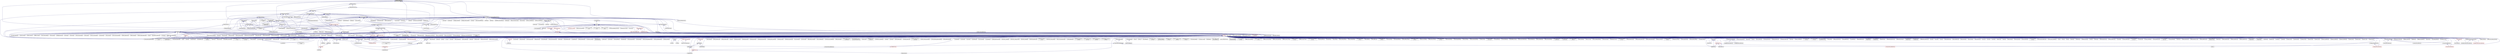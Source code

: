 digraph "callback_notifier.hpp"
{
  edge [fontname="Helvetica",fontsize="10",labelfontname="Helvetica",labelfontsize="10"];
  node [fontname="Helvetica",fontsize="10",shape=record];
  Node70 [label="callback_notifier.hpp",height=0.2,width=0.4,color="black", fillcolor="grey75", style="filled", fontcolor="black"];
  Node70 -> Node71 [dir="back",color="midnightblue",fontsize="10",style="solid",fontname="Helvetica"];
  Node71 [label="partitioner_fwd.hpp",height=0.2,width=0.4,color="black", fillcolor="white", style="filled",URL="$dd/d3e/partitioner__fwd_8hpp.html"];
  Node71 -> Node72 [dir="back",color="midnightblue",fontsize="10",style="solid",fontname="Helvetica"];
  Node72 [label="create_partitioner.hpp",height=0.2,width=0.4,color="black", fillcolor="white", style="filled",URL="$d4/d03/create__partitioner_8hpp.html"];
  Node72 -> Node73 [dir="back",color="midnightblue",fontsize="10",style="solid",fontname="Helvetica"];
  Node73 [label="partitioner.hpp",height=0.2,width=0.4,color="black", fillcolor="white", style="filled",URL="$d9/dec/runtime_2resource_2partitioner_8hpp.html"];
  Node73 -> Node74 [dir="back",color="midnightblue",fontsize="10",style="solid",fontname="Helvetica"];
  Node74 [label="oversubscribing_resource\l_partitioner.cpp",height=0.2,width=0.4,color="black", fillcolor="white", style="filled",URL="$dd/dee/oversubscribing__resource__partitioner_8cpp.html"];
  Node73 -> Node75 [dir="back",color="midnightblue",fontsize="10",style="solid",fontname="Helvetica"];
  Node75 [label="simple_resource_partitioner.cpp",height=0.2,width=0.4,color="black", fillcolor="white", style="filled",URL="$d5/df9/simple__resource__partitioner_8cpp.html"];
  Node73 -> Node76 [dir="back",color="midnightblue",fontsize="10",style="solid",fontname="Helvetica"];
  Node76 [label="resource_partitioner.hpp",height=0.2,width=0.4,color="black", fillcolor="white", style="filled",URL="$d1/d54/resource__partitioner_8hpp.html"];
  Node76 -> Node77 [dir="back",color="midnightblue",fontsize="10",style="solid",fontname="Helvetica"];
  Node77 [label="resource_partitioner.cpp",height=0.2,width=0.4,color="black", fillcolor="white", style="filled",URL="$d8/dd8/resource__partitioner_8cpp.html"];
  Node73 -> Node78 [dir="back",color="midnightblue",fontsize="10",style="solid",fontname="Helvetica"];
  Node78 [label="partitioner.hpp",height=0.2,width=0.4,color="black", fillcolor="white", style="filled",URL="$d4/d13/runtime_2resource_2detail_2partitioner_8hpp.html"];
  Node78 -> Node79 [dir="back",color="midnightblue",fontsize="10",style="solid",fontname="Helvetica"];
  Node79 [label="scheduled_thread_pool\l_impl.hpp",height=0.2,width=0.4,color="black", fillcolor="white", style="filled",URL="$d7/da2/scheduled__thread__pool__impl_8hpp.html"];
  Node79 -> Node74 [dir="back",color="midnightblue",fontsize="10",style="solid",fontname="Helvetica"];
  Node79 -> Node75 [dir="back",color="midnightblue",fontsize="10",style="solid",fontname="Helvetica"];
  Node79 -> Node80 [dir="back",color="midnightblue",fontsize="10",style="solid",fontname="Helvetica"];
  Node80 [label="scheduled_thread_pool.cpp",height=0.2,width=0.4,color="black", fillcolor="white", style="filled",URL="$d5/d73/scheduled__thread__pool_8cpp.html"];
  Node78 -> Node81 [dir="back",color="midnightblue",fontsize="10",style="solid",fontname="Helvetica"];
  Node81 [label="thread_pool_executors.hpp",height=0.2,width=0.4,color="red", fillcolor="white", style="filled",URL="$d5/d7b/runtime_2threads_2executors_2thread__pool__executors_8hpp.html"];
  Node81 -> Node82 [dir="back",color="midnightblue",fontsize="10",style="solid",fontname="Helvetica"];
  Node82 [label="thread_executors.hpp",height=0.2,width=0.4,color="black", fillcolor="white", style="filled",URL="$de/dc6/thread__executors_8hpp.html"];
  Node82 -> Node83 [dir="back",color="midnightblue",fontsize="10",style="solid",fontname="Helvetica"];
  Node83 [label="async_io_action.cpp",height=0.2,width=0.4,color="black", fillcolor="white", style="filled",URL="$d3/df5/async__io__action_8cpp.html"];
  Node82 -> Node84 [dir="back",color="midnightblue",fontsize="10",style="solid",fontname="Helvetica"];
  Node84 [label="async_io_simple.cpp",height=0.2,width=0.4,color="black", fillcolor="white", style="filled",URL="$da/db7/async__io__simple_8cpp.html"];
  Node82 -> Node85 [dir="back",color="midnightblue",fontsize="10",style="solid",fontname="Helvetica"];
  Node85 [label="qt.cpp",height=0.2,width=0.4,color="black", fillcolor="white", style="filled",URL="$df/d90/qt_8cpp.html"];
  Node82 -> Node86 [dir="back",color="midnightblue",fontsize="10",style="solid",fontname="Helvetica"];
  Node86 [label="fractals_executor.cpp",height=0.2,width=0.4,color="black", fillcolor="white", style="filled",URL="$d9/da9/fractals__executor_8cpp.html"];
  Node82 -> Node87 [dir="back",color="midnightblue",fontsize="10",style="solid",fontname="Helvetica"];
  Node87 [label="simple_future_continuation.cpp",height=0.2,width=0.4,color="black", fillcolor="white", style="filled",URL="$d8/d3c/simple__future__continuation_8cpp.html"];
  Node82 -> Node88 [dir="back",color="midnightblue",fontsize="10",style="solid",fontname="Helvetica"];
  Node88 [label="thread_pool_executor\l_1114.cpp",height=0.2,width=0.4,color="black", fillcolor="white", style="filled",URL="$d8/d63/thread__pool__executor__1114_8cpp.html"];
  Node82 -> Node89 [dir="back",color="midnightblue",fontsize="10",style="solid",fontname="Helvetica"];
  Node89 [label="thread_suspension_executor.cpp",height=0.2,width=0.4,color="black", fillcolor="white", style="filled",URL="$de/d9f/thread__suspension__executor_8cpp.html"];
  Node81 -> Node90 [dir="back",color="midnightblue",fontsize="10",style="solid",fontname="Helvetica"];
  Node90 [label="threadmanager.hpp",height=0.2,width=0.4,color="black", fillcolor="white", style="filled",URL="$d7/d1b/include_2threadmanager_8hpp.html"];
  Node90 -> Node91 [dir="back",color="midnightblue",fontsize="10",style="solid",fontname="Helvetica"];
  Node91 [label="runtime.hpp",height=0.2,width=0.4,color="black", fillcolor="white", style="filled",URL="$d5/d15/include_2runtime_8hpp.html"];
  Node91 -> Node83 [dir="back",color="midnightblue",fontsize="10",style="solid",fontname="Helvetica"];
  Node91 -> Node92 [dir="back",color="midnightblue",fontsize="10",style="solid",fontname="Helvetica"];
  Node92 [label="async_io_external.cpp",height=0.2,width=0.4,color="black", fillcolor="white", style="filled",URL="$da/d9a/async__io__external_8cpp.html"];
  Node91 -> Node93 [dir="back",color="midnightblue",fontsize="10",style="solid",fontname="Helvetica"];
  Node93 [label="async_io_low_level.cpp",height=0.2,width=0.4,color="black", fillcolor="white", style="filled",URL="$dc/d10/async__io__low__level_8cpp.html"];
  Node91 -> Node84 [dir="back",color="midnightblue",fontsize="10",style="solid",fontname="Helvetica"];
  Node91 -> Node94 [dir="back",color="midnightblue",fontsize="10",style="solid",fontname="Helvetica"];
  Node94 [label="rnd_future_reduce.cpp",height=0.2,width=0.4,color="black", fillcolor="white", style="filled",URL="$d1/db5/rnd__future__reduce_8cpp.html"];
  Node91 -> Node74 [dir="back",color="midnightblue",fontsize="10",style="solid",fontname="Helvetica"];
  Node91 -> Node95 [dir="back",color="midnightblue",fontsize="10",style="solid",fontname="Helvetica"];
  Node95 [label="system_characteristics.hpp",height=0.2,width=0.4,color="black", fillcolor="white", style="filled",URL="$d0/d07/system__characteristics_8hpp.html"];
  Node95 -> Node74 [dir="back",color="midnightblue",fontsize="10",style="solid",fontname="Helvetica"];
  Node95 -> Node75 [dir="back",color="midnightblue",fontsize="10",style="solid",fontname="Helvetica"];
  Node91 -> Node75 [dir="back",color="midnightblue",fontsize="10",style="solid",fontname="Helvetica"];
  Node91 -> Node96 [dir="back",color="midnightblue",fontsize="10",style="solid",fontname="Helvetica"];
  Node96 [label="hpx.hpp",height=0.2,width=0.4,color="red", fillcolor="white", style="filled",URL="$d0/daa/hpx_8hpp.html"];
  Node96 -> Node97 [dir="back",color="midnightblue",fontsize="10",style="solid",fontname="Helvetica"];
  Node97 [label="1d_stencil_1.cpp",height=0.2,width=0.4,color="black", fillcolor="white", style="filled",URL="$d2/db1/1d__stencil__1_8cpp.html"];
  Node96 -> Node98 [dir="back",color="midnightblue",fontsize="10",style="solid",fontname="Helvetica"];
  Node98 [label="1d_stencil_2.cpp",height=0.2,width=0.4,color="black", fillcolor="white", style="filled",URL="$d3/dd1/1d__stencil__2_8cpp.html"];
  Node96 -> Node99 [dir="back",color="midnightblue",fontsize="10",style="solid",fontname="Helvetica"];
  Node99 [label="1d_stencil_3.cpp",height=0.2,width=0.4,color="black", fillcolor="white", style="filled",URL="$db/d19/1d__stencil__3_8cpp.html"];
  Node96 -> Node100 [dir="back",color="midnightblue",fontsize="10",style="solid",fontname="Helvetica"];
  Node100 [label="1d_stencil_4.cpp",height=0.2,width=0.4,color="black", fillcolor="white", style="filled",URL="$d1/d7d/1d__stencil__4_8cpp.html"];
  Node96 -> Node101 [dir="back",color="midnightblue",fontsize="10",style="solid",fontname="Helvetica"];
  Node101 [label="1d_stencil_4_parallel.cpp",height=0.2,width=0.4,color="black", fillcolor="white", style="filled",URL="$d6/d05/1d__stencil__4__parallel_8cpp.html"];
  Node96 -> Node102 [dir="back",color="midnightblue",fontsize="10",style="solid",fontname="Helvetica"];
  Node102 [label="1d_stencil_4_repart.cpp",height=0.2,width=0.4,color="black", fillcolor="white", style="filled",URL="$d0/d6b/1d__stencil__4__repart_8cpp.html"];
  Node96 -> Node103 [dir="back",color="midnightblue",fontsize="10",style="solid",fontname="Helvetica"];
  Node103 [label="1d_stencil_4_throttle.cpp",height=0.2,width=0.4,color="black", fillcolor="white", style="filled",URL="$d6/de5/1d__stencil__4__throttle_8cpp.html"];
  Node96 -> Node104 [dir="back",color="midnightblue",fontsize="10",style="solid",fontname="Helvetica"];
  Node104 [label="1d_stencil_5.cpp",height=0.2,width=0.4,color="black", fillcolor="white", style="filled",URL="$d7/d2a/1d__stencil__5_8cpp.html"];
  Node96 -> Node105 [dir="back",color="midnightblue",fontsize="10",style="solid",fontname="Helvetica"];
  Node105 [label="1d_stencil_6.cpp",height=0.2,width=0.4,color="black", fillcolor="white", style="filled",URL="$db/de7/1d__stencil__6_8cpp.html"];
  Node96 -> Node106 [dir="back",color="midnightblue",fontsize="10",style="solid",fontname="Helvetica"];
  Node106 [label="1d_stencil_7.cpp",height=0.2,width=0.4,color="black", fillcolor="white", style="filled",URL="$d4/d5a/1d__stencil__7_8cpp.html"];
  Node96 -> Node107 [dir="back",color="midnightblue",fontsize="10",style="solid",fontname="Helvetica"];
  Node107 [label="1d_stencil_8.cpp",height=0.2,width=0.4,color="black", fillcolor="white", style="filled",URL="$df/de0/1d__stencil__8_8cpp.html"];
  Node96 -> Node108 [dir="back",color="midnightblue",fontsize="10",style="solid",fontname="Helvetica"];
  Node108 [label="accumulator.cpp",height=0.2,width=0.4,color="black", fillcolor="white", style="filled",URL="$d1/d81/accumulator_8cpp.html"];
  Node96 -> Node109 [dir="back",color="midnightblue",fontsize="10",style="solid",fontname="Helvetica"];
  Node109 [label="accumulator.hpp",height=0.2,width=0.4,color="red", fillcolor="white", style="filled",URL="$d4/d9d/server_2accumulator_8hpp.html"];
  Node109 -> Node108 [dir="back",color="midnightblue",fontsize="10",style="solid",fontname="Helvetica"];
  Node96 -> Node112 [dir="back",color="midnightblue",fontsize="10",style="solid",fontname="Helvetica"];
  Node112 [label="template_function_accumulator.hpp",height=0.2,width=0.4,color="black", fillcolor="white", style="filled",URL="$d7/da6/server_2template__function__accumulator_8hpp.html"];
  Node112 -> Node113 [dir="back",color="midnightblue",fontsize="10",style="solid",fontname="Helvetica"];
  Node113 [label="template_function_accumulator.cpp",height=0.2,width=0.4,color="black", fillcolor="white", style="filled",URL="$d5/d02/template__function__accumulator_8cpp.html"];
  Node112 -> Node114 [dir="back",color="midnightblue",fontsize="10",style="solid",fontname="Helvetica"];
  Node114 [label="template_function_accumulator.hpp",height=0.2,width=0.4,color="red", fillcolor="white", style="filled",URL="$d3/de9/template__function__accumulator_8hpp.html"];
  Node96 -> Node116 [dir="back",color="midnightblue",fontsize="10",style="solid",fontname="Helvetica"];
  Node116 [label="template_accumulator.cpp",height=0.2,width=0.4,color="black", fillcolor="white", style="filled",URL="$d0/d4a/template__accumulator_8cpp.html"];
  Node96 -> Node113 [dir="back",color="midnightblue",fontsize="10",style="solid",fontname="Helvetica"];
  Node96 -> Node114 [dir="back",color="midnightblue",fontsize="10",style="solid",fontname="Helvetica"];
  Node96 -> Node117 [dir="back",color="midnightblue",fontsize="10",style="solid",fontname="Helvetica"];
  Node117 [label="allgather_module.cpp",height=0.2,width=0.4,color="black", fillcolor="white", style="filled",URL="$df/de4/allgather__module_8cpp.html"];
  Node96 -> Node118 [dir="back",color="midnightblue",fontsize="10",style="solid",fontname="Helvetica"];
  Node118 [label="allgather.cpp",height=0.2,width=0.4,color="black", fillcolor="white", style="filled",URL="$d7/d06/allgather_8cpp.html"];
  Node96 -> Node119 [dir="back",color="midnightblue",fontsize="10",style="solid",fontname="Helvetica"];
  Node119 [label="allgather_and_gate.cpp",height=0.2,width=0.4,color="black", fillcolor="white", style="filled",URL="$d1/d56/allgather__and__gate_8cpp.html"];
  Node96 -> Node120 [dir="back",color="midnightblue",fontsize="10",style="solid",fontname="Helvetica"];
  Node120 [label="ag_client.cpp",height=0.2,width=0.4,color="black", fillcolor="white", style="filled",URL="$d4/d5d/ag__client_8cpp.html"];
  Node96 -> Node121 [dir="back",color="midnightblue",fontsize="10",style="solid",fontname="Helvetica"];
  Node121 [label="hpx_thread_phase.cpp",height=0.2,width=0.4,color="black", fillcolor="white", style="filled",URL="$d5/dca/hpx__thread__phase_8cpp.html"];
  Node96 -> Node122 [dir="back",color="midnightblue",fontsize="10",style="solid",fontname="Helvetica"];
  Node122 [label="os_thread_num.cpp",height=0.2,width=0.4,color="black", fillcolor="white", style="filled",URL="$d2/dfb/os__thread__num_8cpp.html"];
  Node96 -> Node123 [dir="back",color="midnightblue",fontsize="10",style="solid",fontname="Helvetica"];
  Node123 [label="cancelable_action.cpp",height=0.2,width=0.4,color="black", fillcolor="white", style="filled",URL="$d5/d0c/cancelable__action_8cpp.html"];
  Node96 -> Node124 [dir="back",color="midnightblue",fontsize="10",style="solid",fontname="Helvetica"];
  Node124 [label="cancelable_action.hpp",height=0.2,width=0.4,color="black", fillcolor="white", style="filled",URL="$d5/d4d/server_2cancelable__action_8hpp.html"];
  Node124 -> Node123 [dir="back",color="midnightblue",fontsize="10",style="solid",fontname="Helvetica"];
  Node124 -> Node125 [dir="back",color="midnightblue",fontsize="10",style="solid",fontname="Helvetica"];
  Node125 [label="cancelable_action.hpp",height=0.2,width=0.4,color="red", fillcolor="white", style="filled",URL="$d0/da3/stubs_2cancelable__action_8hpp.html"];
  Node96 -> Node125 [dir="back",color="midnightblue",fontsize="10",style="solid",fontname="Helvetica"];
  Node96 -> Node127 [dir="back",color="midnightblue",fontsize="10",style="solid",fontname="Helvetica"];
  Node127 [label="cancelable_action_client.cpp",height=0.2,width=0.4,color="black", fillcolor="white", style="filled",URL="$d1/db8/cancelable__action__client_8cpp.html"];
  Node96 -> Node128 [dir="back",color="midnightblue",fontsize="10",style="solid",fontname="Helvetica"];
  Node128 [label="cublas_matmul.cpp",height=0.2,width=0.4,color="black", fillcolor="white", style="filled",URL="$dd/d84/cublas__matmul_8cpp.html"];
  Node96 -> Node129 [dir="back",color="midnightblue",fontsize="10",style="solid",fontname="Helvetica"];
  Node129 [label="win_perf_counters.cpp",height=0.2,width=0.4,color="black", fillcolor="white", style="filled",URL="$d8/d11/win__perf__counters_8cpp.html"];
  Node96 -> Node130 [dir="back",color="midnightblue",fontsize="10",style="solid",fontname="Helvetica"];
  Node130 [label="win_perf_counters.hpp",height=0.2,width=0.4,color="black", fillcolor="white", style="filled",URL="$d5/da7/win__perf__counters_8hpp.html"];
  Node96 -> Node131 [dir="back",color="midnightblue",fontsize="10",style="solid",fontname="Helvetica"];
  Node131 [label="hello_world_component.hpp",height=0.2,width=0.4,color="red", fillcolor="white", style="filled",URL="$df/df0/hello__world__component_8hpp.html"];
  Node96 -> Node134 [dir="back",color="midnightblue",fontsize="10",style="solid",fontname="Helvetica"];
  Node134 [label="interpolate1d.cpp",height=0.2,width=0.4,color="black", fillcolor="white", style="filled",URL="$d0/d05/interpolate1d_8cpp.html"];
  Node96 -> Node135 [dir="back",color="midnightblue",fontsize="10",style="solid",fontname="Helvetica"];
  Node135 [label="partition.hpp",height=0.2,width=0.4,color="black", fillcolor="white", style="filled",URL="$d0/d7a/examples_2interpolate1d_2interpolate1d_2partition_8hpp.html"];
  Node135 -> Node134 [dir="back",color="midnightblue",fontsize="10",style="solid",fontname="Helvetica"];
  Node135 -> Node136 [dir="back",color="midnightblue",fontsize="10",style="solid",fontname="Helvetica"];
  Node136 [label="interpolate1d.hpp",height=0.2,width=0.4,color="red", fillcolor="white", style="filled",URL="$d4/dc7/interpolate1d_8hpp.html"];
  Node136 -> Node134 [dir="back",color="midnightblue",fontsize="10",style="solid",fontname="Helvetica"];
  Node96 -> Node138 [dir="back",color="midnightblue",fontsize="10",style="solid",fontname="Helvetica"];
  Node138 [label="partition.hpp",height=0.2,width=0.4,color="black", fillcolor="white", style="filled",URL="$d0/dff/examples_2interpolate1d_2interpolate1d_2server_2partition_8hpp.html"];
  Node138 -> Node135 [dir="back",color="midnightblue",fontsize="10",style="solid",fontname="Helvetica"];
  Node138 -> Node139 [dir="back",color="midnightblue",fontsize="10",style="solid",fontname="Helvetica"];
  Node139 [label="partition.cpp",height=0.2,width=0.4,color="black", fillcolor="white", style="filled",URL="$d0/d4f/examples_2interpolate1d_2interpolate1d_2server_2partition_8cpp.html"];
  Node96 -> Node136 [dir="back",color="midnightblue",fontsize="10",style="solid",fontname="Helvetica"];
  Node96 -> Node140 [dir="back",color="midnightblue",fontsize="10",style="solid",fontname="Helvetica"];
  Node140 [label="read_values.cpp",height=0.2,width=0.4,color="black", fillcolor="white", style="filled",URL="$d0/d8c/interpolate1d_2interpolate1d_2read__values_8cpp.html"];
  Node96 -> Node139 [dir="back",color="midnightblue",fontsize="10",style="solid",fontname="Helvetica"];
  Node96 -> Node141 [dir="back",color="midnightblue",fontsize="10",style="solid",fontname="Helvetica"];
  Node141 [label="jacobi.cpp",height=0.2,width=0.4,color="black", fillcolor="white", style="filled",URL="$d2/d27/jacobi_8cpp.html"];
  Node96 -> Node142 [dir="back",color="midnightblue",fontsize="10",style="solid",fontname="Helvetica"];
  Node142 [label="grid.cpp",height=0.2,width=0.4,color="black", fillcolor="white", style="filled",URL="$d6/d1b/jacobi__component_2grid_8cpp.html"];
  Node96 -> Node143 [dir="back",color="midnightblue",fontsize="10",style="solid",fontname="Helvetica"];
  Node143 [label="row.cpp",height=0.2,width=0.4,color="black", fillcolor="white", style="filled",URL="$d3/d86/server_2row_8cpp.html"];
  Node96 -> Node144 [dir="back",color="midnightblue",fontsize="10",style="solid",fontname="Helvetica"];
  Node144 [label="solver.cpp",height=0.2,width=0.4,color="black", fillcolor="white", style="filled",URL="$d6/d94/solver_8cpp.html"];
  Node96 -> Node145 [dir="back",color="midnightblue",fontsize="10",style="solid",fontname="Helvetica"];
  Node145 [label="stencil_iterator.cpp",height=0.2,width=0.4,color="black", fillcolor="white", style="filled",URL="$d6/de1/server_2stencil__iterator_8cpp.html"];
  Node96 -> Node146 [dir="back",color="midnightblue",fontsize="10",style="solid",fontname="Helvetica"];
  Node146 [label="stencil_iterator.cpp",height=0.2,width=0.4,color="black", fillcolor="white", style="filled",URL="$d7/d71/stencil__iterator_8cpp.html"];
  Node96 -> Node147 [dir="back",color="midnightblue",fontsize="10",style="solid",fontname="Helvetica"];
  Node147 [label="jacobi.cpp",height=0.2,width=0.4,color="black", fillcolor="white", style="filled",URL="$d3/d44/smp_2jacobi_8cpp.html"];
  Node96 -> Node148 [dir="back",color="midnightblue",fontsize="10",style="solid",fontname="Helvetica"];
  Node148 [label="jacobi_hpx.cpp",height=0.2,width=0.4,color="black", fillcolor="white", style="filled",URL="$d8/d72/jacobi__hpx_8cpp.html"];
  Node96 -> Node149 [dir="back",color="midnightblue",fontsize="10",style="solid",fontname="Helvetica"];
  Node149 [label="jacobi_nonuniform.cpp",height=0.2,width=0.4,color="black", fillcolor="white", style="filled",URL="$dd/ddc/jacobi__nonuniform_8cpp.html"];
  Node96 -> Node150 [dir="back",color="midnightblue",fontsize="10",style="solid",fontname="Helvetica"];
  Node150 [label="jacobi_nonuniform_hpx.cpp",height=0.2,width=0.4,color="black", fillcolor="white", style="filled",URL="$de/d56/jacobi__nonuniform__hpx_8cpp.html"];
  Node96 -> Node151 [dir="back",color="midnightblue",fontsize="10",style="solid",fontname="Helvetica"];
  Node151 [label="nqueen.cpp",height=0.2,width=0.4,color="black", fillcolor="white", style="filled",URL="$db/dca/nqueen_8cpp.html"];
  Node96 -> Node152 [dir="back",color="midnightblue",fontsize="10",style="solid",fontname="Helvetica"];
  Node152 [label="nqueen.hpp",height=0.2,width=0.4,color="red", fillcolor="white", style="filled",URL="$de/d58/server_2nqueen_8hpp.html"];
  Node152 -> Node151 [dir="back",color="midnightblue",fontsize="10",style="solid",fontname="Helvetica"];
  Node96 -> Node155 [dir="back",color="midnightblue",fontsize="10",style="solid",fontname="Helvetica"];
  Node155 [label="nqueen_client.cpp",height=0.2,width=0.4,color="black", fillcolor="white", style="filled",URL="$d3/d5e/nqueen__client_8cpp.html"];
  Node96 -> Node156 [dir="back",color="midnightblue",fontsize="10",style="solid",fontname="Helvetica"];
  Node156 [label="sine.cpp",height=0.2,width=0.4,color="black", fillcolor="white", style="filled",URL="$d3/d0d/server_2sine_8cpp.html"];
  Node96 -> Node157 [dir="back",color="midnightblue",fontsize="10",style="solid",fontname="Helvetica"];
  Node157 [label="sine.hpp",height=0.2,width=0.4,color="black", fillcolor="white", style="filled",URL="$d8/dac/sine_8hpp.html"];
  Node157 -> Node156 [dir="back",color="midnightblue",fontsize="10",style="solid",fontname="Helvetica"];
  Node157 -> Node158 [dir="back",color="midnightblue",fontsize="10",style="solid",fontname="Helvetica"];
  Node158 [label="sine.cpp",height=0.2,width=0.4,color="black", fillcolor="white", style="filled",URL="$d5/dd8/sine_8cpp.html"];
  Node96 -> Node158 [dir="back",color="midnightblue",fontsize="10",style="solid",fontname="Helvetica"];
  Node96 -> Node159 [dir="back",color="midnightblue",fontsize="10",style="solid",fontname="Helvetica"];
  Node159 [label="sine_client.cpp",height=0.2,width=0.4,color="black", fillcolor="white", style="filled",URL="$db/d62/sine__client_8cpp.html"];
  Node96 -> Node85 [dir="back",color="midnightblue",fontsize="10",style="solid",fontname="Helvetica"];
  Node96 -> Node160 [dir="back",color="midnightblue",fontsize="10",style="solid",fontname="Helvetica"];
  Node160 [label="queue_client.cpp",height=0.2,width=0.4,color="black", fillcolor="white", style="filled",URL="$d7/d96/queue__client_8cpp.html"];
  Node96 -> Node161 [dir="back",color="midnightblue",fontsize="10",style="solid",fontname="Helvetica"];
  Node161 [label="customize_async.cpp",height=0.2,width=0.4,color="black", fillcolor="white", style="filled",URL="$d0/d82/customize__async_8cpp.html"];
  Node96 -> Node162 [dir="back",color="midnightblue",fontsize="10",style="solid",fontname="Helvetica"];
  Node162 [label="data_actions.cpp",height=0.2,width=0.4,color="black", fillcolor="white", style="filled",URL="$dc/d68/data__actions_8cpp.html"];
  Node96 -> Node163 [dir="back",color="midnightblue",fontsize="10",style="solid",fontname="Helvetica"];
  Node163 [label="error_handling.cpp",height=0.2,width=0.4,color="black", fillcolor="white", style="filled",URL="$d9/d96/error__handling_8cpp.html"];
  Node96 -> Node164 [dir="back",color="midnightblue",fontsize="10",style="solid",fontname="Helvetica"];
  Node164 [label="event_synchronization.cpp",height=0.2,width=0.4,color="black", fillcolor="white", style="filled",URL="$d0/d35/event__synchronization_8cpp.html"];
  Node96 -> Node165 [dir="back",color="midnightblue",fontsize="10",style="solid",fontname="Helvetica"];
  Node165 [label="factorial.cpp",height=0.2,width=0.4,color="black", fillcolor="white", style="filled",URL="$d9/d00/factorial_8cpp.html"];
  Node96 -> Node166 [dir="back",color="midnightblue",fontsize="10",style="solid",fontname="Helvetica"];
  Node166 [label="file_serialization.cpp",height=0.2,width=0.4,color="black", fillcolor="white", style="filled",URL="$de/d58/file__serialization_8cpp.html"];
  Node96 -> Node167 [dir="back",color="midnightblue",fontsize="10",style="solid",fontname="Helvetica"];
  Node167 [label="init_globally.cpp",height=0.2,width=0.4,color="black", fillcolor="white", style="filled",URL="$d6/dad/init__globally_8cpp.html"];
  Node96 -> Node168 [dir="back",color="midnightblue",fontsize="10",style="solid",fontname="Helvetica"];
  Node168 [label="interest_calculator.cpp",height=0.2,width=0.4,color="black", fillcolor="white", style="filled",URL="$d2/d86/interest__calculator_8cpp.html"];
  Node96 -> Node169 [dir="back",color="midnightblue",fontsize="10",style="solid",fontname="Helvetica"];
  Node169 [label="non_atomic_rma.cpp",height=0.2,width=0.4,color="black", fillcolor="white", style="filled",URL="$d7/d8b/non__atomic__rma_8cpp.html"];
  Node96 -> Node170 [dir="back",color="midnightblue",fontsize="10",style="solid",fontname="Helvetica"];
  Node170 [label="partitioned_vector\l_spmd_foreach.cpp",height=0.2,width=0.4,color="black", fillcolor="white", style="filled",URL="$db/d7c/partitioned__vector__spmd__foreach_8cpp.html"];
  Node96 -> Node171 [dir="back",color="midnightblue",fontsize="10",style="solid",fontname="Helvetica"];
  Node171 [label="pipeline1.cpp",height=0.2,width=0.4,color="black", fillcolor="white", style="filled",URL="$d5/d77/pipeline1_8cpp.html"];
  Node96 -> Node172 [dir="back",color="midnightblue",fontsize="10",style="solid",fontname="Helvetica"];
  Node172 [label="quicksort.cpp",height=0.2,width=0.4,color="black", fillcolor="white", style="filled",URL="$d3/d1e/quicksort_8cpp.html"];
  Node96 -> Node173 [dir="back",color="midnightblue",fontsize="10",style="solid",fontname="Helvetica"];
  Node173 [label="receive_buffer.cpp",height=0.2,width=0.4,color="black", fillcolor="white", style="filled",URL="$d7/d10/receive__buffer_8cpp.html"];
  Node96 -> Node174 [dir="back",color="midnightblue",fontsize="10",style="solid",fontname="Helvetica"];
  Node174 [label="safe_object.cpp",height=0.2,width=0.4,color="black", fillcolor="white", style="filled",URL="$dd/d52/safe__object_8cpp.html"];
  Node96 -> Node175 [dir="back",color="midnightblue",fontsize="10",style="solid",fontname="Helvetica"];
  Node175 [label="sort_by_key_demo.cpp",height=0.2,width=0.4,color="black", fillcolor="white", style="filled",URL="$da/d20/sort__by__key__demo_8cpp.html"];
  Node96 -> Node176 [dir="back",color="midnightblue",fontsize="10",style="solid",fontname="Helvetica"];
  Node176 [label="timed_wake.cpp",height=0.2,width=0.4,color="black", fillcolor="white", style="filled",URL="$d8/df9/timed__wake_8cpp.html"];
  Node96 -> Node177 [dir="back",color="midnightblue",fontsize="10",style="solid",fontname="Helvetica"];
  Node177 [label="vector_counting_dotproduct.cpp",height=0.2,width=0.4,color="black", fillcolor="white", style="filled",URL="$df/de9/vector__counting__dotproduct_8cpp.html"];
  Node96 -> Node178 [dir="back",color="midnightblue",fontsize="10",style="solid",fontname="Helvetica"];
  Node178 [label="vector_zip_dotproduct.cpp",height=0.2,width=0.4,color="black", fillcolor="white", style="filled",URL="$dc/d18/vector__zip__dotproduct_8cpp.html"];
  Node96 -> Node179 [dir="back",color="midnightblue",fontsize="10",style="solid",fontname="Helvetica"];
  Node179 [label="zerocopy_rdma.cpp",height=0.2,width=0.4,color="black", fillcolor="white", style="filled",URL="$d1/dad/zerocopy__rdma_8cpp.html"];
  Node96 -> Node180 [dir="back",color="midnightblue",fontsize="10",style="solid",fontname="Helvetica"];
  Node180 [label="random_mem_access.cpp",height=0.2,width=0.4,color="black", fillcolor="white", style="filled",URL="$d1/d51/random__mem__access_8cpp.html"];
  Node96 -> Node181 [dir="back",color="midnightblue",fontsize="10",style="solid",fontname="Helvetica"];
  Node181 [label="random_mem_access.hpp",height=0.2,width=0.4,color="red", fillcolor="white", style="filled",URL="$d0/d19/server_2random__mem__access_8hpp.html"];
  Node181 -> Node180 [dir="back",color="midnightblue",fontsize="10",style="solid",fontname="Helvetica"];
  Node96 -> Node184 [dir="back",color="midnightblue",fontsize="10",style="solid",fontname="Helvetica"];
  Node184 [label="random_mem_access_client.cpp",height=0.2,width=0.4,color="black", fillcolor="white", style="filled",URL="$df/d1b/random__mem__access__client_8cpp.html"];
  Node96 -> Node74 [dir="back",color="midnightblue",fontsize="10",style="solid",fontname="Helvetica"];
  Node96 -> Node75 [dir="back",color="midnightblue",fontsize="10",style="solid",fontname="Helvetica"];
  Node96 -> Node185 [dir="back",color="midnightblue",fontsize="10",style="solid",fontname="Helvetica"];
  Node185 [label="dimension.hpp",height=0.2,width=0.4,color="red", fillcolor="white", style="filled",URL="$d6/d39/sheneos_2sheneos_2dimension_8hpp.html"];
  Node185 -> Node191 [dir="back",color="midnightblue",fontsize="10",style="solid",fontname="Helvetica"];
  Node191 [label="partition3d.hpp",height=0.2,width=0.4,color="black", fillcolor="white", style="filled",URL="$dd/dbf/server_2partition3d_8hpp.html"];
  Node191 -> Node192 [dir="back",color="midnightblue",fontsize="10",style="solid",fontname="Helvetica"];
  Node192 [label="partition3d.hpp",height=0.2,width=0.4,color="black", fillcolor="white", style="filled",URL="$d1/d50/partition3d_8hpp.html"];
  Node192 -> Node188 [dir="back",color="midnightblue",fontsize="10",style="solid",fontname="Helvetica"];
  Node188 [label="interpolator.cpp",height=0.2,width=0.4,color="black", fillcolor="white", style="filled",URL="$d5/d02/interpolator_8cpp.html"];
  Node192 -> Node193 [dir="back",color="midnightblue",fontsize="10",style="solid",fontname="Helvetica"];
  Node193 [label="interpolator.hpp",height=0.2,width=0.4,color="red", fillcolor="white", style="filled",URL="$dc/d3b/interpolator_8hpp.html"];
  Node193 -> Node188 [dir="back",color="midnightblue",fontsize="10",style="solid",fontname="Helvetica"];
  Node193 -> Node196 [dir="back",color="midnightblue",fontsize="10",style="solid",fontname="Helvetica"];
  Node196 [label="sheneos_test.cpp",height=0.2,width=0.4,color="black", fillcolor="white", style="filled",URL="$d4/d6e/sheneos__test_8cpp.html"];
  Node191 -> Node190 [dir="back",color="midnightblue",fontsize="10",style="solid",fontname="Helvetica"];
  Node190 [label="partition3d.cpp",height=0.2,width=0.4,color="black", fillcolor="white", style="filled",URL="$de/d70/partition3d_8cpp.html"];
  Node96 -> Node188 [dir="back",color="midnightblue",fontsize="10",style="solid",fontname="Helvetica"];
  Node96 -> Node192 [dir="back",color="midnightblue",fontsize="10",style="solid",fontname="Helvetica"];
  Node96 -> Node191 [dir="back",color="midnightblue",fontsize="10",style="solid",fontname="Helvetica"];
  Node96 -> Node193 [dir="back",color="midnightblue",fontsize="10",style="solid",fontname="Helvetica"];
  Node96 -> Node197 [dir="back",color="midnightblue",fontsize="10",style="solid",fontname="Helvetica"];
  Node197 [label="configuration.hpp",height=0.2,width=0.4,color="red", fillcolor="white", style="filled",URL="$dc/d0a/configuration_8hpp.html"];
  Node197 -> Node193 [dir="back",color="midnightblue",fontsize="10",style="solid",fontname="Helvetica"];
  Node96 -> Node189 [dir="back",color="midnightblue",fontsize="10",style="solid",fontname="Helvetica"];
  Node189 [label="read_values.cpp",height=0.2,width=0.4,color="black", fillcolor="white", style="filled",URL="$d7/da4/sheneos_2sheneos_2read__values_8cpp.html"];
  Node96 -> Node190 [dir="back",color="midnightblue",fontsize="10",style="solid",fontname="Helvetica"];
  Node96 -> Node196 [dir="back",color="midnightblue",fontsize="10",style="solid",fontname="Helvetica"];
  Node96 -> Node199 [dir="back",color="midnightblue",fontsize="10",style="solid",fontname="Helvetica"];
  Node199 [label="startup_shutdown.cpp",height=0.2,width=0.4,color="black", fillcolor="white", style="filled",URL="$d3/dfc/server_2startup__shutdown_8cpp.html"];
  Node96 -> Node200 [dir="back",color="midnightblue",fontsize="10",style="solid",fontname="Helvetica"];
  Node200 [label="startup_shutdown.cpp",height=0.2,width=0.4,color="black", fillcolor="white", style="filled",URL="$d0/ddb/startup__shutdown_8cpp.html"];
  Node96 -> Node201 [dir="back",color="midnightblue",fontsize="10",style="solid",fontname="Helvetica"];
  Node201 [label="spin.cpp",height=0.2,width=0.4,color="black", fillcolor="white", style="filled",URL="$d7/df2/spin_8cpp.html"];
  Node96 -> Node202 [dir="back",color="midnightblue",fontsize="10",style="solid",fontname="Helvetica"];
  Node202 [label="throttle.cpp",height=0.2,width=0.4,color="black", fillcolor="white", style="filled",URL="$de/d56/server_2throttle_8cpp.html"];
  Node96 -> Node203 [dir="back",color="midnightblue",fontsize="10",style="solid",fontname="Helvetica"];
  Node203 [label="throttle.hpp",height=0.2,width=0.4,color="black", fillcolor="white", style="filled",URL="$db/dc9/server_2throttle_8hpp.html"];
  Node203 -> Node202 [dir="back",color="midnightblue",fontsize="10",style="solid",fontname="Helvetica"];
  Node203 -> Node204 [dir="back",color="midnightblue",fontsize="10",style="solid",fontname="Helvetica"];
  Node204 [label="throttle.hpp",height=0.2,width=0.4,color="black", fillcolor="white", style="filled",URL="$d5/dec/stubs_2throttle_8hpp.html"];
  Node204 -> Node205 [dir="back",color="midnightblue",fontsize="10",style="solid",fontname="Helvetica"];
  Node205 [label="throttle.hpp",height=0.2,width=0.4,color="red", fillcolor="white", style="filled",URL="$d2/d2e/throttle_8hpp.html"];
  Node205 -> Node206 [dir="back",color="midnightblue",fontsize="10",style="solid",fontname="Helvetica"];
  Node206 [label="throttle.cpp",height=0.2,width=0.4,color="black", fillcolor="white", style="filled",URL="$db/d02/throttle_8cpp.html"];
  Node96 -> Node204 [dir="back",color="midnightblue",fontsize="10",style="solid",fontname="Helvetica"];
  Node96 -> Node206 [dir="back",color="midnightblue",fontsize="10",style="solid",fontname="Helvetica"];
  Node96 -> Node205 [dir="back",color="midnightblue",fontsize="10",style="solid",fontname="Helvetica"];
  Node96 -> Node208 [dir="back",color="midnightblue",fontsize="10",style="solid",fontname="Helvetica"];
  Node208 [label="transpose_await.cpp",height=0.2,width=0.4,color="black", fillcolor="white", style="filled",URL="$de/d68/transpose__await_8cpp.html"];
  Node96 -> Node209 [dir="back",color="midnightblue",fontsize="10",style="solid",fontname="Helvetica"];
  Node209 [label="transpose_block.cpp",height=0.2,width=0.4,color="black", fillcolor="white", style="filled",URL="$d0/de1/transpose__block_8cpp.html"];
  Node96 -> Node210 [dir="back",color="midnightblue",fontsize="10",style="solid",fontname="Helvetica"];
  Node210 [label="transpose_block_numa.cpp",height=0.2,width=0.4,color="black", fillcolor="white", style="filled",URL="$dd/d3b/transpose__block__numa_8cpp.html"];
  Node96 -> Node211 [dir="back",color="midnightblue",fontsize="10",style="solid",fontname="Helvetica"];
  Node211 [label="transpose_serial.cpp",height=0.2,width=0.4,color="black", fillcolor="white", style="filled",URL="$db/d74/transpose__serial_8cpp.html"];
  Node96 -> Node212 [dir="back",color="midnightblue",fontsize="10",style="solid",fontname="Helvetica"];
  Node212 [label="transpose_serial_block.cpp",height=0.2,width=0.4,color="black", fillcolor="white", style="filled",URL="$d8/daa/transpose__serial__block_8cpp.html"];
  Node96 -> Node213 [dir="back",color="midnightblue",fontsize="10",style="solid",fontname="Helvetica"];
  Node213 [label="transpose_serial_vector.cpp",height=0.2,width=0.4,color="black", fillcolor="white", style="filled",URL="$d4/d04/transpose__serial__vector_8cpp.html"];
  Node96 -> Node214 [dir="back",color="midnightblue",fontsize="10",style="solid",fontname="Helvetica"];
  Node214 [label="transpose_smp.cpp",height=0.2,width=0.4,color="black", fillcolor="white", style="filled",URL="$d2/d99/transpose__smp_8cpp.html"];
  Node96 -> Node215 [dir="back",color="midnightblue",fontsize="10",style="solid",fontname="Helvetica"];
  Node215 [label="transpose_smp_block.cpp",height=0.2,width=0.4,color="black", fillcolor="white", style="filled",URL="$da/d4d/transpose__smp__block_8cpp.html"];
  Node96 -> Node216 [dir="back",color="midnightblue",fontsize="10",style="solid",fontname="Helvetica"];
  Node216 [label="simple_central_tuplespace.hpp",height=0.2,width=0.4,color="black", fillcolor="white", style="filled",URL="$db/d69/server_2simple__central__tuplespace_8hpp.html"];
  Node216 -> Node217 [dir="back",color="midnightblue",fontsize="10",style="solid",fontname="Helvetica"];
  Node217 [label="simple_central_tuplespace.cpp",height=0.2,width=0.4,color="black", fillcolor="white", style="filled",URL="$d3/dec/simple__central__tuplespace_8cpp.html"];
  Node216 -> Node218 [dir="back",color="midnightblue",fontsize="10",style="solid",fontname="Helvetica"];
  Node218 [label="simple_central_tuplespace.hpp",height=0.2,width=0.4,color="red", fillcolor="white", style="filled",URL="$d0/d4b/stubs_2simple__central__tuplespace_8hpp.html"];
  Node96 -> Node221 [dir="back",color="midnightblue",fontsize="10",style="solid",fontname="Helvetica"];
  Node221 [label="tuples_warehouse.hpp",height=0.2,width=0.4,color="black", fillcolor="white", style="filled",URL="$da/de6/tuples__warehouse_8hpp.html"];
  Node221 -> Node216 [dir="back",color="midnightblue",fontsize="10",style="solid",fontname="Helvetica"];
  Node96 -> Node217 [dir="back",color="midnightblue",fontsize="10",style="solid",fontname="Helvetica"];
  Node96 -> Node222 [dir="back",color="midnightblue",fontsize="10",style="solid",fontname="Helvetica"];
  Node222 [label="hpx_runtime.cpp",height=0.2,width=0.4,color="black", fillcolor="white", style="filled",URL="$d7/d1e/hpx__runtime_8cpp.html"];
  Node96 -> Node223 [dir="back",color="midnightblue",fontsize="10",style="solid",fontname="Helvetica"];
  Node223 [label="synchronize.cpp",height=0.2,width=0.4,color="black", fillcolor="white", style="filled",URL="$da/da2/synchronize_8cpp.html"];
  Node96 -> Node224 [dir="back",color="midnightblue",fontsize="10",style="solid",fontname="Helvetica"];
  Node224 [label="agas_cache_timings.cpp",height=0.2,width=0.4,color="black", fillcolor="white", style="filled",URL="$dd/d37/agas__cache__timings_8cpp.html"];
  Node96 -> Node225 [dir="back",color="midnightblue",fontsize="10",style="solid",fontname="Helvetica"];
  Node225 [label="async_overheads.cpp",height=0.2,width=0.4,color="black", fillcolor="white", style="filled",URL="$de/da6/async__overheads_8cpp.html"];
  Node96 -> Node226 [dir="back",color="midnightblue",fontsize="10",style="solid",fontname="Helvetica"];
  Node226 [label="coroutines_call_overhead.cpp",height=0.2,width=0.4,color="black", fillcolor="white", style="filled",URL="$da/d1e/coroutines__call__overhead_8cpp.html"];
  Node96 -> Node227 [dir="back",color="midnightblue",fontsize="10",style="solid",fontname="Helvetica"];
  Node227 [label="foreach_scaling.cpp",height=0.2,width=0.4,color="black", fillcolor="white", style="filled",URL="$d4/d94/foreach__scaling_8cpp.html"];
  Node96 -> Node228 [dir="back",color="midnightblue",fontsize="10",style="solid",fontname="Helvetica"];
  Node228 [label="function_object_wrapper\l_overhead.cpp",height=0.2,width=0.4,color="black", fillcolor="white", style="filled",URL="$d5/d6f/function__object__wrapper__overhead_8cpp.html"];
  Node96 -> Node229 [dir="back",color="midnightblue",fontsize="10",style="solid",fontname="Helvetica"];
  Node229 [label="hpx_homogeneous_timed\l_task_spawn_executors.cpp",height=0.2,width=0.4,color="black", fillcolor="white", style="filled",URL="$d1/d3b/hpx__homogeneous__timed__task__spawn__executors_8cpp.html"];
  Node96 -> Node230 [dir="back",color="midnightblue",fontsize="10",style="solid",fontname="Helvetica"];
  Node230 [label="htts2_hpx.cpp",height=0.2,width=0.4,color="black", fillcolor="white", style="filled",URL="$d2/daf/htts2__hpx_8cpp.html"];
  Node96 -> Node231 [dir="back",color="midnightblue",fontsize="10",style="solid",fontname="Helvetica"];
  Node231 [label="partitioned_vector\l_foreach.cpp",height=0.2,width=0.4,color="black", fillcolor="white", style="filled",URL="$df/d5f/partitioned__vector__foreach_8cpp.html"];
  Node96 -> Node232 [dir="back",color="midnightblue",fontsize="10",style="solid",fontname="Helvetica"];
  Node232 [label="serialization_overhead.cpp",height=0.2,width=0.4,color="black", fillcolor="white", style="filled",URL="$d3/df8/serialization__overhead_8cpp.html"];
  Node96 -> Node233 [dir="back",color="midnightblue",fontsize="10",style="solid",fontname="Helvetica"];
  Node233 [label="sizeof.cpp",height=0.2,width=0.4,color="black", fillcolor="white", style="filled",URL="$d3/d0f/sizeof_8cpp.html"];
  Node96 -> Node234 [dir="back",color="midnightblue",fontsize="10",style="solid",fontname="Helvetica"];
  Node234 [label="skynet.cpp",height=0.2,width=0.4,color="black", fillcolor="white", style="filled",URL="$d0/dc3/skynet_8cpp.html"];
  Node96 -> Node235 [dir="back",color="midnightblue",fontsize="10",style="solid",fontname="Helvetica"];
  Node235 [label="stencil3_iterators.cpp",height=0.2,width=0.4,color="black", fillcolor="white", style="filled",URL="$db/d9e/stencil3__iterators_8cpp.html"];
  Node96 -> Node236 [dir="back",color="midnightblue",fontsize="10",style="solid",fontname="Helvetica"];
  Node236 [label="stream.cpp",height=0.2,width=0.4,color="black", fillcolor="white", style="filled",URL="$da/d5f/stream_8cpp.html"];
  Node96 -> Node237 [dir="back",color="midnightblue",fontsize="10",style="solid",fontname="Helvetica"];
  Node237 [label="timed_task_spawn.cpp",height=0.2,width=0.4,color="black", fillcolor="white", style="filled",URL="$df/de1/timed__task__spawn_8cpp.html"];
  Node96 -> Node238 [dir="back",color="midnightblue",fontsize="10",style="solid",fontname="Helvetica"];
  Node238 [label="transform_reduce_binary\l_scaling.cpp",height=0.2,width=0.4,color="black", fillcolor="white", style="filled",URL="$d1/dae/transform__reduce__binary__scaling_8cpp.html"];
  Node96 -> Node239 [dir="back",color="midnightblue",fontsize="10",style="solid",fontname="Helvetica"];
  Node239 [label="transform_reduce_scaling.cpp",height=0.2,width=0.4,color="black", fillcolor="white", style="filled",URL="$db/d2a/transform__reduce__scaling_8cpp.html"];
  Node96 -> Node240 [dir="back",color="midnightblue",fontsize="10",style="solid",fontname="Helvetica"];
  Node240 [label="minmax_element_performance.cpp",height=0.2,width=0.4,color="black", fillcolor="white", style="filled",URL="$d9/d93/minmax__element__performance_8cpp.html"];
  Node96 -> Node241 [dir="back",color="midnightblue",fontsize="10",style="solid",fontname="Helvetica"];
  Node241 [label="barrier_performance.cpp",height=0.2,width=0.4,color="black", fillcolor="white", style="filled",URL="$d6/d6c/barrier__performance_8cpp.html"];
  Node96 -> Node242 [dir="back",color="midnightblue",fontsize="10",style="solid",fontname="Helvetica"];
  Node242 [label="network_storage.cpp",height=0.2,width=0.4,color="black", fillcolor="white", style="filled",URL="$db/daa/network__storage_8cpp.html"];
  Node96 -> Node243 [dir="back",color="midnightblue",fontsize="10",style="solid",fontname="Helvetica"];
  Node243 [label="simple_profiler.hpp",height=0.2,width=0.4,color="black", fillcolor="white", style="filled",URL="$d8/d02/simple__profiler_8hpp.html"];
  Node243 -> Node242 [dir="back",color="midnightblue",fontsize="10",style="solid",fontname="Helvetica"];
  Node96 -> Node244 [dir="back",color="midnightblue",fontsize="10",style="solid",fontname="Helvetica"];
  Node244 [label="osu_bcast.cpp",height=0.2,width=0.4,color="black", fillcolor="white", style="filled",URL="$d3/dca/osu__bcast_8cpp.html"];
  Node96 -> Node245 [dir="back",color="midnightblue",fontsize="10",style="solid",fontname="Helvetica"];
  Node245 [label="osu_bibw.cpp",height=0.2,width=0.4,color="black", fillcolor="white", style="filled",URL="$d2/d04/osu__bibw_8cpp.html"];
  Node96 -> Node246 [dir="back",color="midnightblue",fontsize="10",style="solid",fontname="Helvetica"];
  Node246 [label="osu_bw.cpp",height=0.2,width=0.4,color="black", fillcolor="white", style="filled",URL="$d4/d20/osu__bw_8cpp.html"];
  Node96 -> Node247 [dir="back",color="midnightblue",fontsize="10",style="solid",fontname="Helvetica"];
  Node247 [label="osu_latency.cpp",height=0.2,width=0.4,color="black", fillcolor="white", style="filled",URL="$df/d58/osu__latency_8cpp.html"];
  Node96 -> Node248 [dir="back",color="midnightblue",fontsize="10",style="solid",fontname="Helvetica"];
  Node248 [label="osu_multi_lat.cpp",height=0.2,width=0.4,color="black", fillcolor="white", style="filled",URL="$d7/d91/osu__multi__lat_8cpp.html"];
  Node96 -> Node249 [dir="back",color="midnightblue",fontsize="10",style="solid",fontname="Helvetica"];
  Node249 [label="osu_scatter.cpp",height=0.2,width=0.4,color="black", fillcolor="white", style="filled",URL="$d4/d4c/osu__scatter_8cpp.html"];
  Node96 -> Node250 [dir="back",color="midnightblue",fontsize="10",style="solid",fontname="Helvetica"];
  Node250 [label="pingpong_performance.cpp",height=0.2,width=0.4,color="black", fillcolor="white", style="filled",URL="$de/d03/pingpong__performance_8cpp.html"];
  Node96 -> Node251 [dir="back",color="midnightblue",fontsize="10",style="solid",fontname="Helvetica"];
  Node251 [label="benchmark_is_heap.cpp",height=0.2,width=0.4,color="black", fillcolor="white", style="filled",URL="$da/d4f/benchmark__is__heap_8cpp.html"];
  Node96 -> Node252 [dir="back",color="midnightblue",fontsize="10",style="solid",fontname="Helvetica"];
  Node252 [label="benchmark_is_heap_until.cpp",height=0.2,width=0.4,color="black", fillcolor="white", style="filled",URL="$dc/df5/benchmark__is__heap__until_8cpp.html"];
  Node96 -> Node253 [dir="back",color="midnightblue",fontsize="10",style="solid",fontname="Helvetica"];
  Node253 [label="benchmark_merge.cpp",height=0.2,width=0.4,color="black", fillcolor="white", style="filled",URL="$dd/d49/benchmark__merge_8cpp.html"];
  Node96 -> Node254 [dir="back",color="midnightblue",fontsize="10",style="solid",fontname="Helvetica"];
  Node254 [label="benchmark_partition.cpp",height=0.2,width=0.4,color="black", fillcolor="white", style="filled",URL="$d9/d88/benchmark__partition_8cpp.html"];
  Node96 -> Node255 [dir="back",color="midnightblue",fontsize="10",style="solid",fontname="Helvetica"];
  Node255 [label="benchmark_partition\l_copy.cpp",height=0.2,width=0.4,color="black", fillcolor="white", style="filled",URL="$d3/d0e/benchmark__partition__copy_8cpp.html"];
  Node96 -> Node256 [dir="back",color="midnightblue",fontsize="10",style="solid",fontname="Helvetica"];
  Node256 [label="benchmark_unique_copy.cpp",height=0.2,width=0.4,color="black", fillcolor="white", style="filled",URL="$d9/d53/benchmark__unique__copy_8cpp.html"];
  Node96 -> Node257 [dir="back",color="midnightblue",fontsize="10",style="solid",fontname="Helvetica"];
  Node257 [label="action_move_semantics.cpp",height=0.2,width=0.4,color="black", fillcolor="white", style="filled",URL="$d4/db3/action__move__semantics_8cpp.html"];
  Node96 -> Node258 [dir="back",color="midnightblue",fontsize="10",style="solid",fontname="Helvetica"];
  Node258 [label="movable_objects.cpp",height=0.2,width=0.4,color="black", fillcolor="white", style="filled",URL="$d8/d65/movable__objects_8cpp.html"];
  Node96 -> Node259 [dir="back",color="midnightblue",fontsize="10",style="solid",fontname="Helvetica"];
  Node259 [label="duplicate_id_registration\l_1596.cpp",height=0.2,width=0.4,color="black", fillcolor="white", style="filled",URL="$db/d8d/duplicate__id__registration__1596_8cpp.html"];
  Node96 -> Node260 [dir="back",color="midnightblue",fontsize="10",style="solid",fontname="Helvetica"];
  Node260 [label="pass_by_value_id_type\l_action.cpp",height=0.2,width=0.4,color="black", fillcolor="white", style="filled",URL="$d0/de6/pass__by__value__id__type__action_8cpp.html"];
  Node96 -> Node261 [dir="back",color="midnightblue",fontsize="10",style="solid",fontname="Helvetica"];
  Node261 [label="register_with_basename\l_1804.cpp",height=0.2,width=0.4,color="black", fillcolor="white", style="filled",URL="$db/d95/register__with__basename__1804_8cpp.html"];
  Node96 -> Node262 [dir="back",color="midnightblue",fontsize="10",style="solid",fontname="Helvetica"];
  Node262 [label="send_gid_keep_component\l_1624.cpp",height=0.2,width=0.4,color="black", fillcolor="white", style="filled",URL="$d9/d49/send__gid__keep__component__1624_8cpp.html"];
  Node96 -> Node263 [dir="back",color="midnightblue",fontsize="10",style="solid",fontname="Helvetica"];
  Node263 [label="algorithms.cc",height=0.2,width=0.4,color="black", fillcolor="white", style="filled",URL="$d5/d1b/algorithms_8cc.html"];
  Node96 -> Node264 [dir="back",color="midnightblue",fontsize="10",style="solid",fontname="Helvetica"];
  Node264 [label="matrix_hpx.hh",height=0.2,width=0.4,color="black", fillcolor="white", style="filled",URL="$d5/d89/matrix__hpx_8hh.html"];
  Node264 -> Node265 [dir="back",color="midnightblue",fontsize="10",style="solid",fontname="Helvetica"];
  Node265 [label="block_matrix.hh",height=0.2,width=0.4,color="red", fillcolor="white", style="filled",URL="$dc/de8/block__matrix_8hh.html"];
  Node265 -> Node263 [dir="back",color="midnightblue",fontsize="10",style="solid",fontname="Helvetica"];
  Node265 -> Node269 [dir="back",color="midnightblue",fontsize="10",style="solid",fontname="Helvetica"];
  Node269 [label="block_matrix.cc",height=0.2,width=0.4,color="black", fillcolor="white", style="filled",URL="$de/d88/block__matrix_8cc.html"];
  Node265 -> Node268 [dir="back",color="midnightblue",fontsize="10",style="solid",fontname="Helvetica"];
  Node268 [label="tests.cc",height=0.2,width=0.4,color="black", fillcolor="white", style="filled",URL="$d6/d96/tests_8cc.html"];
  Node264 -> Node263 [dir="back",color="midnightblue",fontsize="10",style="solid",fontname="Helvetica"];
  Node264 -> Node267 [dir="back",color="midnightblue",fontsize="10",style="solid",fontname="Helvetica"];
  Node267 [label="matrix_hpx.cc",height=0.2,width=0.4,color="black", fillcolor="white", style="filled",URL="$d7/d32/matrix__hpx_8cc.html"];
  Node96 -> Node265 [dir="back",color="midnightblue",fontsize="10",style="solid",fontname="Helvetica"];
  Node96 -> Node269 [dir="back",color="midnightblue",fontsize="10",style="solid",fontname="Helvetica"];
  Node96 -> Node270 [dir="back",color="midnightblue",fontsize="10",style="solid",fontname="Helvetica"];
  Node270 [label="main.cc",height=0.2,width=0.4,color="black", fillcolor="white", style="filled",URL="$d9/d0f/main_8cc.html"];
  Node96 -> Node271 [dir="back",color="midnightblue",fontsize="10",style="solid",fontname="Helvetica"];
  Node271 [label="matrix.cc",height=0.2,width=0.4,color="black", fillcolor="white", style="filled",URL="$d7/dea/matrix_8cc.html"];
  Node96 -> Node267 [dir="back",color="midnightblue",fontsize="10",style="solid",fontname="Helvetica"];
  Node96 -> Node268 [dir="back",color="midnightblue",fontsize="10",style="solid",fontname="Helvetica"];
  Node96 -> Node272 [dir="back",color="midnightblue",fontsize="10",style="solid",fontname="Helvetica"];
  Node272 [label="client_1950.cpp",height=0.2,width=0.4,color="black", fillcolor="white", style="filled",URL="$d0/d79/client__1950_8cpp.html"];
  Node96 -> Node273 [dir="back",color="midnightblue",fontsize="10",style="solid",fontname="Helvetica"];
  Node273 [label="commandline_options\l_1437.cpp",height=0.2,width=0.4,color="black", fillcolor="white", style="filled",URL="$d5/dbd/commandline__options__1437_8cpp.html"];
  Node96 -> Node274 [dir="back",color="midnightblue",fontsize="10",style="solid",fontname="Helvetica"];
  Node274 [label="moveonly_constructor\l_arguments_1405.cpp",height=0.2,width=0.4,color="black", fillcolor="white", style="filled",URL="$d3/dcf/moveonly__constructor__arguments__1405_8cpp.html"];
  Node96 -> Node275 [dir="back",color="midnightblue",fontsize="10",style="solid",fontname="Helvetica"];
  Node275 [label="partitioned_vector\l_2201.cpp",height=0.2,width=0.4,color="black", fillcolor="white", style="filled",URL="$dc/d39/partitioned__vector__2201_8cpp.html"];
  Node96 -> Node276 [dir="back",color="midnightblue",fontsize="10",style="solid",fontname="Helvetica"];
  Node276 [label="dynamic_counters_loaded\l_1508.cpp",height=0.2,width=0.4,color="black", fillcolor="white", style="filled",URL="$db/d58/dynamic__counters__loaded__1508_8cpp.html"];
  Node96 -> Node277 [dir="back",color="midnightblue",fontsize="10",style="solid",fontname="Helvetica"];
  Node277 [label="id_type_ref_counting\l_1032.cpp",height=0.2,width=0.4,color="black", fillcolor="white", style="filled",URL="$d8/dfd/id__type__ref__counting__1032_8cpp.html"];
  Node96 -> Node278 [dir="back",color="midnightblue",fontsize="10",style="solid",fontname="Helvetica"];
  Node278 [label="lost_output_2236.cpp",height=0.2,width=0.4,color="black", fillcolor="white", style="filled",URL="$db/dd0/lost__output__2236_8cpp.html"];
  Node96 -> Node279 [dir="back",color="midnightblue",fontsize="10",style="solid",fontname="Helvetica"];
  Node279 [label="no_output_1173.cpp",height=0.2,width=0.4,color="black", fillcolor="white", style="filled",URL="$de/d67/no__output__1173_8cpp.html"];
  Node96 -> Node280 [dir="back",color="midnightblue",fontsize="10",style="solid",fontname="Helvetica"];
  Node280 [label="after_588.cpp",height=0.2,width=0.4,color="black", fillcolor="white", style="filled",URL="$dc/dc0/after__588_8cpp.html"];
  Node96 -> Node281 [dir="back",color="midnightblue",fontsize="10",style="solid",fontname="Helvetica"];
  Node281 [label="async_callback_with\l_bound_callback.cpp",height=0.2,width=0.4,color="black", fillcolor="white", style="filled",URL="$d2/dae/async__callback__with__bound__callback_8cpp.html"];
  Node96 -> Node282 [dir="back",color="midnightblue",fontsize="10",style="solid",fontname="Helvetica"];
  Node282 [label="async_unwrap_1037.cpp",height=0.2,width=0.4,color="black", fillcolor="white", style="filled",URL="$d4/d13/async__unwrap__1037_8cpp.html"];
  Node96 -> Node283 [dir="back",color="midnightblue",fontsize="10",style="solid",fontname="Helvetica"];
  Node283 [label="barrier_hang.cpp",height=0.2,width=0.4,color="black", fillcolor="white", style="filled",URL="$dd/d8b/barrier__hang_8cpp.html"];
  Node96 -> Node284 [dir="back",color="midnightblue",fontsize="10",style="solid",fontname="Helvetica"];
  Node284 [label="call_promise_get_gid\l_more_than_once.cpp",height=0.2,width=0.4,color="black", fillcolor="white", style="filled",URL="$d4/dd8/call__promise__get__gid__more__than__once_8cpp.html"];
  Node96 -> Node285 [dir="back",color="midnightblue",fontsize="10",style="solid",fontname="Helvetica"];
  Node285 [label="channel_register_as\l_2722.cpp",height=0.2,width=0.4,color="black", fillcolor="white", style="filled",URL="$d4/d98/channel__register__as__2722_8cpp.html"];
  Node96 -> Node286 [dir="back",color="midnightblue",fontsize="10",style="solid",fontname="Helvetica"];
  Node286 [label="dataflow_action_2008.cpp",height=0.2,width=0.4,color="black", fillcolor="white", style="filled",URL="$da/dad/dataflow__action__2008_8cpp.html"];
  Node96 -> Node287 [dir="back",color="midnightblue",fontsize="10",style="solid",fontname="Helvetica"];
  Node287 [label="dataflow_const_functor\l_773.cpp",height=0.2,width=0.4,color="black", fillcolor="white", style="filled",URL="$d3/df2/dataflow__const__functor__773_8cpp.html"];
  Node96 -> Node288 [dir="back",color="midnightblue",fontsize="10",style="solid",fontname="Helvetica"];
  Node288 [label="dataflow_future_swap.cpp",height=0.2,width=0.4,color="black", fillcolor="white", style="filled",URL="$dc/d8c/dataflow__future__swap_8cpp.html"];
  Node96 -> Node289 [dir="back",color="midnightblue",fontsize="10",style="solid",fontname="Helvetica"];
  Node289 [label="dataflow_future_swap2.cpp",height=0.2,width=0.4,color="black", fillcolor="white", style="filled",URL="$d1/db3/dataflow__future__swap2_8cpp.html"];
  Node96 -> Node290 [dir="back",color="midnightblue",fontsize="10",style="solid",fontname="Helvetica"];
  Node290 [label="dataflow_launch_775.cpp",height=0.2,width=0.4,color="black", fillcolor="white", style="filled",URL="$d7/d0d/dataflow__launch__775_8cpp.html"];
  Node96 -> Node291 [dir="back",color="midnightblue",fontsize="10",style="solid",fontname="Helvetica"];
  Node291 [label="dataflow_recursion\l_1613.cpp",height=0.2,width=0.4,color="black", fillcolor="white", style="filled",URL="$d0/d1f/dataflow__recursion__1613_8cpp.html"];
  Node96 -> Node292 [dir="back",color="midnightblue",fontsize="10",style="solid",fontname="Helvetica"];
  Node292 [label="dataflow_using_774.cpp",height=0.2,width=0.4,color="black", fillcolor="white", style="filled",URL="$d7/dfa/dataflow__using__774_8cpp.html"];
  Node96 -> Node293 [dir="back",color="midnightblue",fontsize="10",style="solid",fontname="Helvetica"];
  Node293 [label="exception_from_continuation\l_1613.cpp",height=0.2,width=0.4,color="black", fillcolor="white", style="filled",URL="$db/d28/exception__from__continuation__1613_8cpp.html"];
  Node96 -> Node294 [dir="back",color="midnightblue",fontsize="10",style="solid",fontname="Helvetica"];
  Node294 [label="fail_future_2667.cpp",height=0.2,width=0.4,color="black", fillcolor="white", style="filled",URL="$db/d7e/fail__future__2667_8cpp.html"];
  Node96 -> Node295 [dir="back",color="midnightblue",fontsize="10",style="solid",fontname="Helvetica"];
  Node295 [label="future_2667.cpp",height=0.2,width=0.4,color="black", fillcolor="white", style="filled",URL="$d2/dfd/future__2667_8cpp.html"];
  Node96 -> Node296 [dir="back",color="midnightblue",fontsize="10",style="solid",fontname="Helvetica"];
  Node296 [label="future_790.cpp",height=0.2,width=0.4,color="black", fillcolor="white", style="filled",URL="$de/d3d/future__790_8cpp.html"];
  Node96 -> Node297 [dir="back",color="midnightblue",fontsize="10",style="solid",fontname="Helvetica"];
  Node297 [label="future_unwrap_1182.cpp",height=0.2,width=0.4,color="black", fillcolor="white", style="filled",URL="$df/d7a/future__unwrap__1182_8cpp.html"];
  Node96 -> Node298 [dir="back",color="midnightblue",fontsize="10",style="solid",fontname="Helvetica"];
  Node298 [label="future_unwrap_878.cpp",height=0.2,width=0.4,color="black", fillcolor="white", style="filled",URL="$d9/ddf/future__unwrap__878_8cpp.html"];
  Node96 -> Node299 [dir="back",color="midnightblue",fontsize="10",style="solid",fontname="Helvetica"];
  Node299 [label="ignore_while_locked\l_1485.cpp",height=0.2,width=0.4,color="black", fillcolor="white", style="filled",URL="$db/d24/ignore__while__locked__1485_8cpp.html"];
  Node96 -> Node300 [dir="back",color="midnightblue",fontsize="10",style="solid",fontname="Helvetica"];
  Node300 [label="lifetime_588.cpp",height=0.2,width=0.4,color="black", fillcolor="white", style="filled",URL="$d7/dca/lifetime__588_8cpp.html"];
  Node96 -> Node301 [dir="back",color="midnightblue",fontsize="10",style="solid",fontname="Helvetica"];
  Node301 [label="lifetime_588_1.cpp",height=0.2,width=0.4,color="black", fillcolor="white", style="filled",URL="$de/d75/lifetime__588__1_8cpp.html"];
  Node96 -> Node302 [dir="back",color="midnightblue",fontsize="10",style="solid",fontname="Helvetica"];
  Node302 [label="multiple_gather_ops\l_2001.cpp",height=0.2,width=0.4,color="black", fillcolor="white", style="filled",URL="$d3/d95/multiple__gather__ops__2001_8cpp.html"];
  Node96 -> Node303 [dir="back",color="midnightblue",fontsize="10",style="solid",fontname="Helvetica"];
  Node303 [label="promise_1620.cpp",height=0.2,width=0.4,color="black", fillcolor="white", style="filled",URL="$d2/d67/promise__1620_8cpp.html"];
  Node96 -> Node304 [dir="back",color="midnightblue",fontsize="10",style="solid",fontname="Helvetica"];
  Node304 [label="promise_leak_996.cpp",height=0.2,width=0.4,color="black", fillcolor="white", style="filled",URL="$d0/d7e/promise__leak__996_8cpp.html"];
  Node96 -> Node305 [dir="back",color="midnightblue",fontsize="10",style="solid",fontname="Helvetica"];
  Node305 [label="receive_buffer_1733.cpp",height=0.2,width=0.4,color="black", fillcolor="white", style="filled",URL="$d1/d0e/receive__buffer__1733_8cpp.html"];
  Node96 -> Node306 [dir="back",color="midnightblue",fontsize="10",style="solid",fontname="Helvetica"];
  Node306 [label="safely_destroy_promise\l_1481.cpp",height=0.2,width=0.4,color="black", fillcolor="white", style="filled",URL="$dd/d62/safely__destroy__promise__1481_8cpp.html"];
  Node96 -> Node307 [dir="back",color="midnightblue",fontsize="10",style="solid",fontname="Helvetica"];
  Node307 [label="set_hpx_limit_798.cpp",height=0.2,width=0.4,color="black", fillcolor="white", style="filled",URL="$d2/dfb/set__hpx__limit__798_8cpp.html"];
  Node96 -> Node308 [dir="back",color="midnightblue",fontsize="10",style="solid",fontname="Helvetica"];
  Node308 [label="shared_mutex_1702.cpp",height=0.2,width=0.4,color="black", fillcolor="white", style="filled",URL="$d2/d66/shared__mutex__1702_8cpp.html"];
  Node96 -> Node309 [dir="back",color="midnightblue",fontsize="10",style="solid",fontname="Helvetica"];
  Node309 [label="shared_stated_leaked\l_1211.cpp",height=0.2,width=0.4,color="black", fillcolor="white", style="filled",URL="$dc/dce/shared__stated__leaked__1211_8cpp.html"];
  Node96 -> Node310 [dir="back",color="midnightblue",fontsize="10",style="solid",fontname="Helvetica"];
  Node310 [label="split_future_2246.cpp",height=0.2,width=0.4,color="black", fillcolor="white", style="filled",URL="$db/d2b/split__future__2246_8cpp.html"];
  Node96 -> Node311 [dir="back",color="midnightblue",fontsize="10",style="solid",fontname="Helvetica"];
  Node311 [label="wait_all_hang_1946.cpp",height=0.2,width=0.4,color="black", fillcolor="white", style="filled",URL="$d5/d69/wait__all__hang__1946_8cpp.html"];
  Node96 -> Node312 [dir="back",color="midnightblue",fontsize="10",style="solid",fontname="Helvetica"];
  Node312 [label="wait_for_1751.cpp",height=0.2,width=0.4,color="black", fillcolor="white", style="filled",URL="$d9/d48/wait__for__1751_8cpp.html"];
  Node96 -> Node313 [dir="back",color="midnightblue",fontsize="10",style="solid",fontname="Helvetica"];
  Node313 [label="when_all_vectors_1623.cpp",height=0.2,width=0.4,color="black", fillcolor="white", style="filled",URL="$dd/d2e/when__all__vectors__1623_8cpp.html"];
  Node96 -> Node314 [dir="back",color="midnightblue",fontsize="10",style="solid",fontname="Helvetica"];
  Node314 [label="multiple_init.cpp",height=0.2,width=0.4,color="black", fillcolor="white", style="filled",URL="$df/d43/multiple__init_8cpp.html"];
  Node96 -> Node315 [dir="back",color="midnightblue",fontsize="10",style="solid",fontname="Helvetica"];
  Node315 [label="is_executor_1691.cpp",height=0.2,width=0.4,color="black", fillcolor="white", style="filled",URL="$d2/d1e/is__executor__1691_8cpp.html"];
  Node96 -> Node316 [dir="back",color="midnightblue",fontsize="10",style="solid",fontname="Helvetica"];
  Node316 [label="for_each_annotated\l_function.cpp",height=0.2,width=0.4,color="black", fillcolor="white", style="filled",URL="$d5/dbf/for__each__annotated__function_8cpp.html"];
  Node96 -> Node317 [dir="back",color="midnightblue",fontsize="10",style="solid",fontname="Helvetica"];
  Node317 [label="for_loop_2281.cpp",height=0.2,width=0.4,color="black", fillcolor="white", style="filled",URL="$de/d36/for__loop__2281_8cpp.html"];
  Node96 -> Node318 [dir="back",color="midnightblue",fontsize="10",style="solid",fontname="Helvetica"];
  Node318 [label="minimal_findend.cpp",height=0.2,width=0.4,color="black", fillcolor="white", style="filled",URL="$da/d34/minimal__findend_8cpp.html"];
  Node96 -> Node319 [dir="back",color="midnightblue",fontsize="10",style="solid",fontname="Helvetica"];
  Node319 [label="scan_different_inits.cpp",height=0.2,width=0.4,color="black", fillcolor="white", style="filled",URL="$d6/d4b/scan__different__inits_8cpp.html"];
  Node96 -> Node320 [dir="back",color="midnightblue",fontsize="10",style="solid",fontname="Helvetica"];
  Node320 [label="scan_non_commutative.cpp",height=0.2,width=0.4,color="black", fillcolor="white", style="filled",URL="$d8/de4/scan__non__commutative_8cpp.html"];
  Node96 -> Node321 [dir="back",color="midnightblue",fontsize="10",style="solid",fontname="Helvetica"];
  Node321 [label="scan_shortlength.cpp",height=0.2,width=0.4,color="black", fillcolor="white", style="filled",URL="$de/d75/scan__shortlength_8cpp.html"];
  Node96 -> Node322 [dir="back",color="midnightblue",fontsize="10",style="solid",fontname="Helvetica"];
  Node322 [label="search_zerolength.cpp",height=0.2,width=0.4,color="black", fillcolor="white", style="filled",URL="$d0/d9f/search__zerolength_8cpp.html"];
  Node96 -> Node323 [dir="back",color="midnightblue",fontsize="10",style="solid",fontname="Helvetica"];
  Node323 [label="static_chunker_2282.cpp",height=0.2,width=0.4,color="black", fillcolor="white", style="filled",URL="$d5/d52/static__chunker__2282_8cpp.html"];
  Node96 -> Node324 [dir="back",color="midnightblue",fontsize="10",style="solid",fontname="Helvetica"];
  Node324 [label="papi_counters_active\l_interface.cpp",height=0.2,width=0.4,color="black", fillcolor="white", style="filled",URL="$db/dd5/papi__counters__active__interface_8cpp.html"];
  Node96 -> Node325 [dir="back",color="midnightblue",fontsize="10",style="solid",fontname="Helvetica"];
  Node325 [label="papi_counters_basic\l_functions.cpp",height=0.2,width=0.4,color="black", fillcolor="white", style="filled",URL="$da/dc8/papi__counters__basic__functions_8cpp.html"];
  Node96 -> Node326 [dir="back",color="midnightblue",fontsize="10",style="solid",fontname="Helvetica"];
  Node326 [label="papi_counters_segfault\l_1890.cpp",height=0.2,width=0.4,color="black", fillcolor="white", style="filled",URL="$df/d76/papi__counters__segfault__1890_8cpp.html"];
  Node96 -> Node327 [dir="back",color="midnightblue",fontsize="10",style="solid",fontname="Helvetica"];
  Node327 [label="statistics_2666.cpp",height=0.2,width=0.4,color="black", fillcolor="white", style="filled",URL="$d7/d98/statistics__2666_8cpp.html"];
  Node96 -> Node328 [dir="back",color="midnightblue",fontsize="10",style="solid",fontname="Helvetica"];
  Node328 [label="uptime_1737.cpp",height=0.2,width=0.4,color="black", fillcolor="white", style="filled",URL="$d7/d12/uptime__1737_8cpp.html"];
  Node96 -> Node329 [dir="back",color="midnightblue",fontsize="10",style="solid",fontname="Helvetica"];
  Node329 [label="block_os_threads_1036.cpp",height=0.2,width=0.4,color="black", fillcolor="white", style="filled",URL="$d7/d92/block__os__threads__1036_8cpp.html"];
  Node96 -> Node330 [dir="back",color="midnightblue",fontsize="10",style="solid",fontname="Helvetica"];
  Node330 [label="resume_priority.cpp",height=0.2,width=0.4,color="black", fillcolor="white", style="filled",URL="$de/d5e/resume__priority_8cpp.html"];
  Node96 -> Node331 [dir="back",color="midnightblue",fontsize="10",style="solid",fontname="Helvetica"];
  Node331 [label="thread_data_1111.cpp",height=0.2,width=0.4,color="black", fillcolor="white", style="filled",URL="$d5/d15/thread__data__1111_8cpp.html"];
  Node96 -> Node332 [dir="back",color="midnightblue",fontsize="10",style="solid",fontname="Helvetica"];
  Node332 [label="thread_pool_executor\l_1112.cpp",height=0.2,width=0.4,color="black", fillcolor="white", style="filled",URL="$df/daa/thread__pool__executor__1112_8cpp.html"];
  Node96 -> Node88 [dir="back",color="midnightblue",fontsize="10",style="solid",fontname="Helvetica"];
  Node96 -> Node333 [dir="back",color="midnightblue",fontsize="10",style="solid",fontname="Helvetica"];
  Node333 [label="thread_rescheduling.cpp",height=0.2,width=0.4,color="black", fillcolor="white", style="filled",URL="$d6/d6d/thread__rescheduling_8cpp.html"];
  Node96 -> Node334 [dir="back",color="midnightblue",fontsize="10",style="solid",fontname="Helvetica"];
  Node334 [label="thread_suspend_duration.cpp",height=0.2,width=0.4,color="black", fillcolor="white", style="filled",URL="$db/d59/thread__suspend__duration_8cpp.html"];
  Node96 -> Node335 [dir="back",color="midnightblue",fontsize="10",style="solid",fontname="Helvetica"];
  Node335 [label="thread_suspend_pending.cpp",height=0.2,width=0.4,color="black", fillcolor="white", style="filled",URL="$de/d29/thread__suspend__pending_8cpp.html"];
  Node96 -> Node336 [dir="back",color="midnightblue",fontsize="10",style="solid",fontname="Helvetica"];
  Node336 [label="threads_all_1422.cpp",height=0.2,width=0.4,color="black", fillcolor="white", style="filled",URL="$d2/d38/threads__all__1422_8cpp.html"];
  Node96 -> Node337 [dir="back",color="midnightblue",fontsize="10",style="solid",fontname="Helvetica"];
  Node337 [label="unhandled_exception\l_582.cpp",height=0.2,width=0.4,color="black", fillcolor="white", style="filled",URL="$d9/d1e/unhandled__exception__582_8cpp.html"];
  Node96 -> Node338 [dir="back",color="midnightblue",fontsize="10",style="solid",fontname="Helvetica"];
  Node338 [label="configuration_1572.cpp",height=0.2,width=0.4,color="black", fillcolor="white", style="filled",URL="$d9/d26/configuration__1572_8cpp.html"];
  Node96 -> Node339 [dir="back",color="midnightblue",fontsize="10",style="solid",fontname="Helvetica"];
  Node339 [label="function_argument.cpp",height=0.2,width=0.4,color="black", fillcolor="white", style="filled",URL="$db/da3/function__argument_8cpp.html"];
  Node96 -> Node340 [dir="back",color="midnightblue",fontsize="10",style="solid",fontname="Helvetica"];
  Node340 [label="serialize_buffer_1069.cpp",height=0.2,width=0.4,color="black", fillcolor="white", style="filled",URL="$d4/dc0/serialize__buffer__1069_8cpp.html"];
  Node96 -> Node341 [dir="back",color="midnightblue",fontsize="10",style="solid",fontname="Helvetica"];
  Node341 [label="unwrapped_1528.cpp",height=0.2,width=0.4,color="black", fillcolor="white", style="filled",URL="$d7/d63/unwrapped__1528_8cpp.html"];
  Node96 -> Node342 [dir="back",color="midnightblue",fontsize="10",style="solid",fontname="Helvetica"];
  Node342 [label="managed_refcnt_checker.cpp",height=0.2,width=0.4,color="black", fillcolor="white", style="filled",URL="$d3/d8d/managed__refcnt__checker_8cpp.html"];
  Node96 -> Node343 [dir="back",color="midnightblue",fontsize="10",style="solid",fontname="Helvetica"];
  Node343 [label="managed_refcnt_checker.hpp",height=0.2,width=0.4,color="red", fillcolor="white", style="filled",URL="$db/dd0/managed__refcnt__checker_8hpp.html"];
  Node96 -> Node356 [dir="back",color="midnightblue",fontsize="10",style="solid",fontname="Helvetica"];
  Node356 [label="managed_refcnt_checker.cpp",height=0.2,width=0.4,color="black", fillcolor="white", style="filled",URL="$d7/d11/server_2managed__refcnt__checker_8cpp.html"];
  Node96 -> Node357 [dir="back",color="midnightblue",fontsize="10",style="solid",fontname="Helvetica"];
  Node357 [label="managed_refcnt_checker.hpp",height=0.2,width=0.4,color="black", fillcolor="white", style="filled",URL="$df/da6/server_2managed__refcnt__checker_8hpp.html"];
  Node357 -> Node342 [dir="back",color="midnightblue",fontsize="10",style="solid",fontname="Helvetica"];
  Node357 -> Node356 [dir="back",color="midnightblue",fontsize="10",style="solid",fontname="Helvetica"];
  Node357 -> Node358 [dir="back",color="midnightblue",fontsize="10",style="solid",fontname="Helvetica"];
  Node358 [label="managed_refcnt_checker.hpp",height=0.2,width=0.4,color="black", fillcolor="white", style="filled",URL="$d3/d77/stubs_2managed__refcnt__checker_8hpp.html"];
  Node358 -> Node343 [dir="back",color="midnightblue",fontsize="10",style="solid",fontname="Helvetica"];
  Node96 -> Node359 [dir="back",color="midnightblue",fontsize="10",style="solid",fontname="Helvetica"];
  Node359 [label="simple_refcnt_checker.cpp",height=0.2,width=0.4,color="black", fillcolor="white", style="filled",URL="$d7/d14/server_2simple__refcnt__checker_8cpp.html"];
  Node96 -> Node360 [dir="back",color="midnightblue",fontsize="10",style="solid",fontname="Helvetica"];
  Node360 [label="simple_refcnt_checker.hpp",height=0.2,width=0.4,color="black", fillcolor="white", style="filled",URL="$d6/d3d/server_2simple__refcnt__checker_8hpp.html"];
  Node360 -> Node359 [dir="back",color="midnightblue",fontsize="10",style="solid",fontname="Helvetica"];
  Node360 -> Node361 [dir="back",color="midnightblue",fontsize="10",style="solid",fontname="Helvetica"];
  Node361 [label="simple_refcnt_checker.cpp",height=0.2,width=0.4,color="black", fillcolor="white", style="filled",URL="$df/d16/simple__refcnt__checker_8cpp.html"];
  Node360 -> Node362 [dir="back",color="midnightblue",fontsize="10",style="solid",fontname="Helvetica"];
  Node362 [label="simple_refcnt_checker.hpp",height=0.2,width=0.4,color="black", fillcolor="white", style="filled",URL="$da/d8e/stubs_2simple__refcnt__checker_8hpp.html"];
  Node362 -> Node363 [dir="back",color="midnightblue",fontsize="10",style="solid",fontname="Helvetica"];
  Node363 [label="simple_refcnt_checker.hpp",height=0.2,width=0.4,color="red", fillcolor="white", style="filled",URL="$dd/d4e/simple__refcnt__checker_8hpp.html"];
  Node96 -> Node364 [dir="back",color="midnightblue",fontsize="10",style="solid",fontname="Helvetica"];
  Node364 [label="simple_mobile_object.cpp",height=0.2,width=0.4,color="black", fillcolor="white", style="filled",URL="$d2/da7/simple__mobile__object_8cpp.html"];
  Node96 -> Node361 [dir="back",color="midnightblue",fontsize="10",style="solid",fontname="Helvetica"];
  Node96 -> Node363 [dir="back",color="midnightblue",fontsize="10",style="solid",fontname="Helvetica"];
  Node96 -> Node358 [dir="back",color="midnightblue",fontsize="10",style="solid",fontname="Helvetica"];
  Node96 -> Node362 [dir="back",color="midnightblue",fontsize="10",style="solid",fontname="Helvetica"];
  Node96 -> Node365 [dir="back",color="midnightblue",fontsize="10",style="solid",fontname="Helvetica"];
  Node365 [label="gid_type.cpp",height=0.2,width=0.4,color="black", fillcolor="white", style="filled",URL="$d4/d63/gid__type_8cpp.html"];
  Node96 -> Node366 [dir="back",color="midnightblue",fontsize="10",style="solid",fontname="Helvetica"];
  Node366 [label="test.cpp",height=0.2,width=0.4,color="black", fillcolor="white", style="filled",URL="$df/dac/test_8cpp.html"];
  Node96 -> Node367 [dir="back",color="midnightblue",fontsize="10",style="solid",fontname="Helvetica"];
  Node367 [label="launch_process.cpp",height=0.2,width=0.4,color="black", fillcolor="white", style="filled",URL="$df/ddc/launch__process_8cpp.html"];
  Node96 -> Node368 [dir="back",color="midnightblue",fontsize="10",style="solid",fontname="Helvetica"];
  Node368 [label="launched_process.cpp",height=0.2,width=0.4,color="black", fillcolor="white", style="filled",URL="$d8/de7/launched__process_8cpp.html"];
  Node96 -> Node369 [dir="back",color="midnightblue",fontsize="10",style="solid",fontname="Helvetica"];
  Node369 [label="handled_exception.cpp",height=0.2,width=0.4,color="black", fillcolor="white", style="filled",URL="$d8/d05/handled__exception_8cpp.html"];
  Node96 -> Node370 [dir="back",color="midnightblue",fontsize="10",style="solid",fontname="Helvetica"];
  Node370 [label="unhandled_exception.cpp",height=0.2,width=0.4,color="black", fillcolor="white", style="filled",URL="$d3/d3a/unhandled__exception_8cpp.html"];
  Node96 -> Node371 [dir="back",color="midnightblue",fontsize="10",style="solid",fontname="Helvetica"];
  Node371 [label="await.cpp",height=0.2,width=0.4,color="black", fillcolor="white", style="filled",URL="$d6/d41/await_8cpp.html"];
  Node96 -> Node372 [dir="back",color="midnightblue",fontsize="10",style="solid",fontname="Helvetica"];
  Node372 [label="barrier.cpp",height=0.2,width=0.4,color="black", fillcolor="white", style="filled",URL="$df/d63/tests_2unit_2lcos_2barrier_8cpp.html"];
  Node96 -> Node373 [dir="back",color="midnightblue",fontsize="10",style="solid",fontname="Helvetica"];
  Node373 [label="condition_variable.cpp",height=0.2,width=0.4,color="black", fillcolor="white", style="filled",URL="$d1/ded/tests_2unit_2lcos_2condition__variable_8cpp.html"];
  Node96 -> Node374 [dir="back",color="midnightblue",fontsize="10",style="solid",fontname="Helvetica"];
  Node374 [label="fail_compile_mutex\l_move.cpp",height=0.2,width=0.4,color="black", fillcolor="white", style="filled",URL="$d9/de5/fail__compile__mutex__move_8cpp.html"];
  Node96 -> Node375 [dir="back",color="midnightblue",fontsize="10",style="solid",fontname="Helvetica"];
  Node375 [label="fail_compile_spinlock\l_move.cpp",height=0.2,width=0.4,color="black", fillcolor="white", style="filled",URL="$da/d62/fail__compile__spinlock__move_8cpp.html"];
  Node96 -> Node376 [dir="back",color="midnightblue",fontsize="10",style="solid",fontname="Helvetica"];
  Node376 [label="fail_compile_spinlock\l_no_backoff_move.cpp",height=0.2,width=0.4,color="black", fillcolor="white", style="filled",URL="$d8/d16/fail__compile__spinlock__no__backoff__move_8cpp.html"];
  Node96 -> Node377 [dir="back",color="midnightblue",fontsize="10",style="solid",fontname="Helvetica"];
  Node377 [label="future_ref.cpp",height=0.2,width=0.4,color="black", fillcolor="white", style="filled",URL="$d3/dc8/future__ref_8cpp.html"];
  Node96 -> Node378 [dir="back",color="midnightblue",fontsize="10",style="solid",fontname="Helvetica"];
  Node378 [label="global_spmd_block.cpp",height=0.2,width=0.4,color="black", fillcolor="white", style="filled",URL="$da/d4f/global__spmd__block_8cpp.html"];
  Node96 -> Node379 [dir="back",color="midnightblue",fontsize="10",style="solid",fontname="Helvetica"];
  Node379 [label="local_barrier.cpp",height=0.2,width=0.4,color="black", fillcolor="white", style="filled",URL="$d2/db4/tests_2unit_2lcos_2local__barrier_8cpp.html"];
  Node96 -> Node380 [dir="back",color="midnightblue",fontsize="10",style="solid",fontname="Helvetica"];
  Node380 [label="local_dataflow.cpp",height=0.2,width=0.4,color="black", fillcolor="white", style="filled",URL="$d9/d92/local__dataflow_8cpp.html"];
  Node96 -> Node381 [dir="back",color="midnightblue",fontsize="10",style="solid",fontname="Helvetica"];
  Node381 [label="local_dataflow_executor.cpp",height=0.2,width=0.4,color="black", fillcolor="white", style="filled",URL="$d2/d73/local__dataflow__executor_8cpp.html"];
  Node96 -> Node382 [dir="back",color="midnightblue",fontsize="10",style="solid",fontname="Helvetica"];
  Node382 [label="local_dataflow_executor\l_v1.cpp",height=0.2,width=0.4,color="black", fillcolor="white", style="filled",URL="$df/d49/local__dataflow__executor__v1_8cpp.html"];
  Node96 -> Node383 [dir="back",color="midnightblue",fontsize="10",style="solid",fontname="Helvetica"];
  Node383 [label="local_dataflow_std\l_array.cpp",height=0.2,width=0.4,color="black", fillcolor="white", style="filled",URL="$db/dcb/local__dataflow__std__array_8cpp.html"];
  Node96 -> Node384 [dir="back",color="midnightblue",fontsize="10",style="solid",fontname="Helvetica"];
  Node384 [label="local_event.cpp",height=0.2,width=0.4,color="black", fillcolor="white", style="filled",URL="$df/d9a/local__event_8cpp.html"];
  Node96 -> Node385 [dir="back",color="midnightblue",fontsize="10",style="solid",fontname="Helvetica"];
  Node385 [label="remote_dataflow.cpp",height=0.2,width=0.4,color="black", fillcolor="white", style="filled",URL="$df/d7b/remote__dataflow_8cpp.html"];
  Node96 -> Node386 [dir="back",color="midnightblue",fontsize="10",style="solid",fontname="Helvetica"];
  Node386 [label="run_guarded.cpp",height=0.2,width=0.4,color="black", fillcolor="white", style="filled",URL="$db/dbb/run__guarded_8cpp.html"];
  Node96 -> Node387 [dir="back",color="midnightblue",fontsize="10",style="solid",fontname="Helvetica"];
  Node387 [label="adjacentdifference.cpp",height=0.2,width=0.4,color="black", fillcolor="white", style="filled",URL="$d5/df0/adjacentdifference_8cpp.html"];
  Node96 -> Node388 [dir="back",color="midnightblue",fontsize="10",style="solid",fontname="Helvetica"];
  Node388 [label="adjacentdifference\l_bad_alloc.cpp",height=0.2,width=0.4,color="black", fillcolor="white", style="filled",URL="$d8/d95/adjacentdifference__bad__alloc_8cpp.html"];
  Node96 -> Node389 [dir="back",color="midnightblue",fontsize="10",style="solid",fontname="Helvetica"];
  Node389 [label="adjacentdifference\l_exception.cpp",height=0.2,width=0.4,color="black", fillcolor="white", style="filled",URL="$d8/d0b/adjacentdifference__exception_8cpp.html"];
  Node96 -> Node390 [dir="back",color="midnightblue",fontsize="10",style="solid",fontname="Helvetica"];
  Node390 [label="adjacentfind.cpp",height=0.2,width=0.4,color="black", fillcolor="white", style="filled",URL="$d2/d99/adjacentfind_8cpp.html"];
  Node96 -> Node391 [dir="back",color="midnightblue",fontsize="10",style="solid",fontname="Helvetica"];
  Node391 [label="adjacentfind_bad_alloc.cpp",height=0.2,width=0.4,color="black", fillcolor="white", style="filled",URL="$d3/d2a/adjacentfind__bad__alloc_8cpp.html"];
  Node96 -> Node392 [dir="back",color="midnightblue",fontsize="10",style="solid",fontname="Helvetica"];
  Node392 [label="adjacentfind_binary.cpp",height=0.2,width=0.4,color="black", fillcolor="white", style="filled",URL="$d3/db1/adjacentfind__binary_8cpp.html"];
  Node96 -> Node393 [dir="back",color="midnightblue",fontsize="10",style="solid",fontname="Helvetica"];
  Node393 [label="adjacentfind_binary\l_bad_alloc.cpp",height=0.2,width=0.4,color="black", fillcolor="white", style="filled",URL="$d6/d81/adjacentfind__binary__bad__alloc_8cpp.html"];
  Node96 -> Node394 [dir="back",color="midnightblue",fontsize="10",style="solid",fontname="Helvetica"];
  Node394 [label="adjacentfind_binary\l_exception.cpp",height=0.2,width=0.4,color="black", fillcolor="white", style="filled",URL="$d8/da8/adjacentfind__binary__exception_8cpp.html"];
  Node96 -> Node395 [dir="back",color="midnightblue",fontsize="10",style="solid",fontname="Helvetica"];
  Node395 [label="adjacentfind_exception.cpp",height=0.2,width=0.4,color="black", fillcolor="white", style="filled",URL="$de/d40/adjacentfind__exception_8cpp.html"];
  Node96 -> Node396 [dir="back",color="midnightblue",fontsize="10",style="solid",fontname="Helvetica"];
  Node396 [label="all_of.cpp",height=0.2,width=0.4,color="black", fillcolor="white", style="filled",URL="$db/d88/all__of_8cpp.html"];
  Node96 -> Node397 [dir="back",color="midnightblue",fontsize="10",style="solid",fontname="Helvetica"];
  Node397 [label="any_of.cpp",height=0.2,width=0.4,color="black", fillcolor="white", style="filled",URL="$d8/d5d/any__of_8cpp.html"];
  Node96 -> Node398 [dir="back",color="midnightblue",fontsize="10",style="solid",fontname="Helvetica"];
  Node398 [label="copy.cpp",height=0.2,width=0.4,color="black", fillcolor="white", style="filled",URL="$d9/d54/copy_8cpp.html"];
  Node96 -> Node399 [dir="back",color="midnightblue",fontsize="10",style="solid",fontname="Helvetica"];
  Node399 [label="copyif_bad_alloc.cpp",height=0.2,width=0.4,color="black", fillcolor="white", style="filled",URL="$d0/ddd/copyif__bad__alloc_8cpp.html"];
  Node96 -> Node400 [dir="back",color="midnightblue",fontsize="10",style="solid",fontname="Helvetica"];
  Node400 [label="copyif_exception.cpp",height=0.2,width=0.4,color="black", fillcolor="white", style="filled",URL="$dc/d81/copyif__exception_8cpp.html"];
  Node96 -> Node401 [dir="back",color="midnightblue",fontsize="10",style="solid",fontname="Helvetica"];
  Node401 [label="copyif_forward.cpp",height=0.2,width=0.4,color="black", fillcolor="white", style="filled",URL="$d3/d04/copyif__forward_8cpp.html"];
  Node96 -> Node402 [dir="back",color="midnightblue",fontsize="10",style="solid",fontname="Helvetica"];
  Node402 [label="copyif_input.cpp",height=0.2,width=0.4,color="black", fillcolor="white", style="filled",URL="$d5/d41/copyif__input_8cpp.html"];
  Node96 -> Node403 [dir="back",color="midnightblue",fontsize="10",style="solid",fontname="Helvetica"];
  Node403 [label="copyif_random.cpp",height=0.2,width=0.4,color="black", fillcolor="white", style="filled",URL="$dc/d22/copyif__random_8cpp.html"];
  Node96 -> Node404 [dir="back",color="midnightblue",fontsize="10",style="solid",fontname="Helvetica"];
  Node404 [label="copyn.cpp",height=0.2,width=0.4,color="black", fillcolor="white", style="filled",URL="$d3/d44/copyn_8cpp.html"];
  Node96 -> Node405 [dir="back",color="midnightblue",fontsize="10",style="solid",fontname="Helvetica"];
  Node405 [label="count.cpp",height=0.2,width=0.4,color="black", fillcolor="white", style="filled",URL="$d3/d01/count_8cpp.html"];
  Node96 -> Node406 [dir="back",color="midnightblue",fontsize="10",style="solid",fontname="Helvetica"];
  Node406 [label="countif.cpp",height=0.2,width=0.4,color="black", fillcolor="white", style="filled",URL="$d9/df1/countif_8cpp.html"];
  Node96 -> Node407 [dir="back",color="midnightblue",fontsize="10",style="solid",fontname="Helvetica"];
  Node407 [label="destroy.cpp",height=0.2,width=0.4,color="black", fillcolor="white", style="filled",URL="$dd/d93/destroy_8cpp.html"];
  Node96 -> Node408 [dir="back",color="midnightblue",fontsize="10",style="solid",fontname="Helvetica"];
  Node408 [label="destroy_tests.hpp",height=0.2,width=0.4,color="black", fillcolor="white", style="filled",URL="$db/d13/destroy__tests_8hpp.html"];
  Node408 -> Node407 [dir="back",color="midnightblue",fontsize="10",style="solid",fontname="Helvetica"];
  Node96 -> Node409 [dir="back",color="midnightblue",fontsize="10",style="solid",fontname="Helvetica"];
  Node409 [label="destroyn.cpp",height=0.2,width=0.4,color="black", fillcolor="white", style="filled",URL="$de/dbc/destroyn_8cpp.html"];
  Node96 -> Node410 [dir="back",color="midnightblue",fontsize="10",style="solid",fontname="Helvetica"];
  Node410 [label="equal.cpp",height=0.2,width=0.4,color="black", fillcolor="white", style="filled",URL="$df/d99/equal_8cpp.html"];
  Node96 -> Node411 [dir="back",color="midnightblue",fontsize="10",style="solid",fontname="Helvetica"];
  Node411 [label="equal_binary.cpp",height=0.2,width=0.4,color="black", fillcolor="white", style="filled",URL="$d2/ddd/equal__binary_8cpp.html"];
  Node96 -> Node412 [dir="back",color="midnightblue",fontsize="10",style="solid",fontname="Helvetica"];
  Node412 [label="exclusive_scan.cpp",height=0.2,width=0.4,color="black", fillcolor="white", style="filled",URL="$dc/dd7/exclusive__scan_8cpp.html"];
  Node96 -> Node413 [dir="back",color="midnightblue",fontsize="10",style="solid",fontname="Helvetica"];
  Node413 [label="exclusive_scan2.cpp",height=0.2,width=0.4,color="black", fillcolor="white", style="filled",URL="$dc/dc7/exclusive__scan2_8cpp.html"];
  Node96 -> Node414 [dir="back",color="midnightblue",fontsize="10",style="solid",fontname="Helvetica"];
  Node414 [label="exclusive_scan_bad\l_alloc.cpp",height=0.2,width=0.4,color="black", fillcolor="white", style="filled",URL="$d5/ded/exclusive__scan__bad__alloc_8cpp.html"];
  Node96 -> Node415 [dir="back",color="midnightblue",fontsize="10",style="solid",fontname="Helvetica"];
  Node415 [label="exclusive_scan_exception.cpp",height=0.2,width=0.4,color="black", fillcolor="white", style="filled",URL="$d1/d9b/exclusive__scan__exception_8cpp.html"];
  Node96 -> Node416 [dir="back",color="midnightblue",fontsize="10",style="solid",fontname="Helvetica"];
  Node416 [label="exclusive_scan_validate.cpp",height=0.2,width=0.4,color="black", fillcolor="white", style="filled",URL="$df/d8d/exclusive__scan__validate_8cpp.html"];
  Node96 -> Node417 [dir="back",color="midnightblue",fontsize="10",style="solid",fontname="Helvetica"];
  Node417 [label="fill.cpp",height=0.2,width=0.4,color="black", fillcolor="white", style="filled",URL="$db/df9/fill_8cpp.html"];
  Node96 -> Node418 [dir="back",color="midnightblue",fontsize="10",style="solid",fontname="Helvetica"];
  Node418 [label="filln.cpp",height=0.2,width=0.4,color="black", fillcolor="white", style="filled",URL="$d7/df6/filln_8cpp.html"];
  Node96 -> Node419 [dir="back",color="midnightblue",fontsize="10",style="solid",fontname="Helvetica"];
  Node419 [label="find.cpp",height=0.2,width=0.4,color="black", fillcolor="white", style="filled",URL="$d4/dfc/find_8cpp.html"];
  Node96 -> Node420 [dir="back",color="midnightblue",fontsize="10",style="solid",fontname="Helvetica"];
  Node420 [label="findend.cpp",height=0.2,width=0.4,color="black", fillcolor="white", style="filled",URL="$de/d27/findend_8cpp.html"];
  Node96 -> Node421 [dir="back",color="midnightblue",fontsize="10",style="solid",fontname="Helvetica"];
  Node421 [label="findfirstof.cpp",height=0.2,width=0.4,color="black", fillcolor="white", style="filled",URL="$da/d85/findfirstof_8cpp.html"];
  Node96 -> Node422 [dir="back",color="midnightblue",fontsize="10",style="solid",fontname="Helvetica"];
  Node422 [label="findfirstof_binary.cpp",height=0.2,width=0.4,color="black", fillcolor="white", style="filled",URL="$db/da2/findfirstof__binary_8cpp.html"];
  Node96 -> Node423 [dir="back",color="midnightblue",fontsize="10",style="solid",fontname="Helvetica"];
  Node423 [label="findif.cpp",height=0.2,width=0.4,color="black", fillcolor="white", style="filled",URL="$d4/d38/findif_8cpp.html"];
  Node96 -> Node424 [dir="back",color="midnightblue",fontsize="10",style="solid",fontname="Helvetica"];
  Node424 [label="findifnot.cpp",height=0.2,width=0.4,color="black", fillcolor="white", style="filled",URL="$dd/df5/findifnot_8cpp.html"];
  Node96 -> Node425 [dir="back",color="midnightblue",fontsize="10",style="solid",fontname="Helvetica"];
  Node425 [label="findifnot_bad_alloc.cpp",height=0.2,width=0.4,color="black", fillcolor="white", style="filled",URL="$df/de4/findifnot__bad__alloc_8cpp.html"];
  Node96 -> Node426 [dir="back",color="midnightblue",fontsize="10",style="solid",fontname="Helvetica"];
  Node426 [label="findifnot_exception.cpp",height=0.2,width=0.4,color="black", fillcolor="white", style="filled",URL="$dc/d17/findifnot__exception_8cpp.html"];
  Node96 -> Node427 [dir="back",color="midnightblue",fontsize="10",style="solid",fontname="Helvetica"];
  Node427 [label="for_loop.cpp",height=0.2,width=0.4,color="black", fillcolor="white", style="filled",URL="$de/d62/for__loop_8cpp.html"];
  Node96 -> Node428 [dir="back",color="midnightblue",fontsize="10",style="solid",fontname="Helvetica"];
  Node428 [label="for_loop_induction.cpp",height=0.2,width=0.4,color="black", fillcolor="white", style="filled",URL="$dc/d69/for__loop__induction_8cpp.html"];
  Node96 -> Node429 [dir="back",color="midnightblue",fontsize="10",style="solid",fontname="Helvetica"];
  Node429 [label="for_loop_induction\l_async.cpp",height=0.2,width=0.4,color="black", fillcolor="white", style="filled",URL="$d6/dc7/for__loop__induction__async_8cpp.html"];
  Node96 -> Node430 [dir="back",color="midnightblue",fontsize="10",style="solid",fontname="Helvetica"];
  Node430 [label="for_loop_n.cpp",height=0.2,width=0.4,color="black", fillcolor="white", style="filled",URL="$de/da4/for__loop__n_8cpp.html"];
  Node96 -> Node431 [dir="back",color="midnightblue",fontsize="10",style="solid",fontname="Helvetica"];
  Node431 [label="for_loop_n_strided.cpp",height=0.2,width=0.4,color="black", fillcolor="white", style="filled",URL="$d8/d8f/for__loop__n__strided_8cpp.html"];
  Node96 -> Node432 [dir="back",color="midnightblue",fontsize="10",style="solid",fontname="Helvetica"];
  Node432 [label="for_loop_reduction.cpp",height=0.2,width=0.4,color="black", fillcolor="white", style="filled",URL="$d9/dcb/for__loop__reduction_8cpp.html"];
  Node96 -> Node433 [dir="back",color="midnightblue",fontsize="10",style="solid",fontname="Helvetica"];
  Node433 [label="for_loop_reduction\l_async.cpp",height=0.2,width=0.4,color="black", fillcolor="white", style="filled",URL="$d8/dfb/for__loop__reduction__async_8cpp.html"];
  Node96 -> Node434 [dir="back",color="midnightblue",fontsize="10",style="solid",fontname="Helvetica"];
  Node434 [label="for_loop_strided.cpp",height=0.2,width=0.4,color="black", fillcolor="white", style="filled",URL="$d1/d10/for__loop__strided_8cpp.html"];
  Node96 -> Node435 [dir="back",color="midnightblue",fontsize="10",style="solid",fontname="Helvetica"];
  Node435 [label="foreach.cpp",height=0.2,width=0.4,color="black", fillcolor="white", style="filled",URL="$d1/d33/foreach_8cpp.html"];
  Node96 -> Node436 [dir="back",color="midnightblue",fontsize="10",style="solid",fontname="Helvetica"];
  Node436 [label="foreach_executors.cpp",height=0.2,width=0.4,color="black", fillcolor="white", style="filled",URL="$d3/d54/foreach__executors_8cpp.html"];
  Node96 -> Node437 [dir="back",color="midnightblue",fontsize="10",style="solid",fontname="Helvetica"];
  Node437 [label="foreach_executors_v1.cpp",height=0.2,width=0.4,color="black", fillcolor="white", style="filled",URL="$dd/dda/foreach__executors__v1_8cpp.html"];
  Node96 -> Node438 [dir="back",color="midnightblue",fontsize="10",style="solid",fontname="Helvetica"];
  Node438 [label="foreach_prefetching.cpp",height=0.2,width=0.4,color="black", fillcolor="white", style="filled",URL="$d4/df0/foreach__prefetching_8cpp.html"];
  Node96 -> Node439 [dir="back",color="midnightblue",fontsize="10",style="solid",fontname="Helvetica"];
  Node439 [label="foreach_prefetching\l_executors_v1.cpp",height=0.2,width=0.4,color="black", fillcolor="white", style="filled",URL="$dd/d50/foreach__prefetching__executors__v1_8cpp.html"];
  Node96 -> Node440 [dir="back",color="midnightblue",fontsize="10",style="solid",fontname="Helvetica"];
  Node440 [label="foreachn.cpp",height=0.2,width=0.4,color="black", fillcolor="white", style="filled",URL="$d3/d1b/foreachn_8cpp.html"];
  Node96 -> Node441 [dir="back",color="midnightblue",fontsize="10",style="solid",fontname="Helvetica"];
  Node441 [label="foreachn_bad_alloc.cpp",height=0.2,width=0.4,color="black", fillcolor="white", style="filled",URL="$dc/dad/foreachn__bad__alloc_8cpp.html"];
  Node96 -> Node442 [dir="back",color="midnightblue",fontsize="10",style="solid",fontname="Helvetica"];
  Node442 [label="foreachn_exception.cpp",height=0.2,width=0.4,color="black", fillcolor="white", style="filled",URL="$d7/d9a/foreachn__exception_8cpp.html"];
  Node96 -> Node443 [dir="back",color="midnightblue",fontsize="10",style="solid",fontname="Helvetica"];
  Node443 [label="foreachn_projection.cpp",height=0.2,width=0.4,color="black", fillcolor="white", style="filled",URL="$db/deb/foreachn__projection_8cpp.html"];
  Node96 -> Node444 [dir="back",color="midnightblue",fontsize="10",style="solid",fontname="Helvetica"];
  Node444 [label="foreachn_projection\l_bad_alloc.cpp",height=0.2,width=0.4,color="black", fillcolor="white", style="filled",URL="$dc/d8d/foreachn__projection__bad__alloc_8cpp.html"];
  Node96 -> Node445 [dir="back",color="midnightblue",fontsize="10",style="solid",fontname="Helvetica"];
  Node445 [label="foreachn_projection\l_exception.cpp",height=0.2,width=0.4,color="black", fillcolor="white", style="filled",URL="$db/df7/foreachn__projection__exception_8cpp.html"];
  Node96 -> Node446 [dir="back",color="midnightblue",fontsize="10",style="solid",fontname="Helvetica"];
  Node446 [label="generate.cpp",height=0.2,width=0.4,color="black", fillcolor="white", style="filled",URL="$d4/da7/generate_8cpp.html"];
  Node96 -> Node447 [dir="back",color="midnightblue",fontsize="10",style="solid",fontname="Helvetica"];
  Node447 [label="generaten.cpp",height=0.2,width=0.4,color="black", fillcolor="white", style="filled",URL="$d6/dd4/generaten_8cpp.html"];
  Node96 -> Node448 [dir="back",color="midnightblue",fontsize="10",style="solid",fontname="Helvetica"];
  Node448 [label="includes.cpp",height=0.2,width=0.4,color="black", fillcolor="white", style="filled",URL="$dc/d10/includes_8cpp.html"];
  Node96 -> Node449 [dir="back",color="midnightblue",fontsize="10",style="solid",fontname="Helvetica"];
  Node449 [label="inclusive_scan.cpp",height=0.2,width=0.4,color="black", fillcolor="white", style="filled",URL="$d4/d31/inclusive__scan_8cpp.html"];
  Node96 -> Node450 [dir="back",color="midnightblue",fontsize="10",style="solid",fontname="Helvetica"];
  Node450 [label="inclusive_scan_tests.hpp",height=0.2,width=0.4,color="black", fillcolor="white", style="filled",URL="$d1/d1e/inclusive__scan__tests_8hpp.html"];
  Node450 -> Node449 [dir="back",color="midnightblue",fontsize="10",style="solid",fontname="Helvetica"];
  Node450 -> Node451 [dir="back",color="midnightblue",fontsize="10",style="solid",fontname="Helvetica"];
  Node451 [label="inclusive_scan_executors\l_v1.cpp",height=0.2,width=0.4,color="black", fillcolor="white", style="filled",URL="$da/dda/inclusive__scan__executors__v1_8cpp.html"];
  Node96 -> Node451 [dir="back",color="midnightblue",fontsize="10",style="solid",fontname="Helvetica"];
  Node96 -> Node452 [dir="back",color="midnightblue",fontsize="10",style="solid",fontname="Helvetica"];
  Node452 [label="is_heap.cpp",height=0.2,width=0.4,color="black", fillcolor="white", style="filled",URL="$d1/d1e/is__heap_8cpp.html"];
  Node96 -> Node453 [dir="back",color="midnightblue",fontsize="10",style="solid",fontname="Helvetica"];
  Node453 [label="is_heap_until.cpp",height=0.2,width=0.4,color="black", fillcolor="white", style="filled",URL="$dd/d28/is__heap__until_8cpp.html"];
  Node96 -> Node454 [dir="back",color="midnightblue",fontsize="10",style="solid",fontname="Helvetica"];
  Node454 [label="is_partitioned.cpp",height=0.2,width=0.4,color="black", fillcolor="white", style="filled",URL="$df/d07/is__partitioned_8cpp.html"];
  Node96 -> Node455 [dir="back",color="midnightblue",fontsize="10",style="solid",fontname="Helvetica"];
  Node455 [label="is_sorted.cpp",height=0.2,width=0.4,color="black", fillcolor="white", style="filled",URL="$df/d8f/is__sorted_8cpp.html"];
  Node96 -> Node456 [dir="back",color="midnightblue",fontsize="10",style="solid",fontname="Helvetica"];
  Node456 [label="is_sorted_tests.hpp",height=0.2,width=0.4,color="black", fillcolor="white", style="filled",URL="$d7/d7f/is__sorted__tests_8hpp.html"];
  Node456 -> Node455 [dir="back",color="midnightblue",fontsize="10",style="solid",fontname="Helvetica"];
  Node456 -> Node457 [dir="back",color="midnightblue",fontsize="10",style="solid",fontname="Helvetica"];
  Node457 [label="is_sorted_executors\l_v1.cpp",height=0.2,width=0.4,color="black", fillcolor="white", style="filled",URL="$d1/d98/is__sorted__executors__v1_8cpp.html"];
  Node96 -> Node457 [dir="back",color="midnightblue",fontsize="10",style="solid",fontname="Helvetica"];
  Node96 -> Node458 [dir="back",color="midnightblue",fontsize="10",style="solid",fontname="Helvetica"];
  Node458 [label="is_sorted_until.cpp",height=0.2,width=0.4,color="black", fillcolor="white", style="filled",URL="$d0/d1b/is__sorted__until_8cpp.html"];
  Node96 -> Node585 [dir="back",color="midnightblue",fontsize="10",style="solid",fontname="Helvetica"];
  Node585 [label="thread_pool_os_executors.cpp",height=0.2,width=0.4,color="black", fillcolor="white", style="filled",URL="$da/d9a/tests_2unit_2parallel_2executors_2thread__pool__os__executors_8cpp.html"];
  Node96 -> Node586 [dir="back",color="midnightblue",fontsize="10",style="solid",fontname="Helvetica"];
  Node586 [label="thread_pool_os_executors\l_v1.cpp",height=0.2,width=0.4,color="black", fillcolor="white", style="filled",URL="$d7/d15/thread__pool__os__executors__v1_8cpp.html"];
  Node91 -> Node609 [dir="back",color="midnightblue",fontsize="10",style="solid",fontname="Helvetica"];
  Node609 [label="partitioner.cpp",height=0.2,width=0.4,color="black", fillcolor="white", style="filled",URL="$d6/dab/partitioner_8cpp.html"];
  Node91 -> Node610 [dir="back",color="midnightblue",fontsize="10",style="solid",fontname="Helvetica"];
  Node610 [label="plain_action_move_semantics.cpp",height=0.2,width=0.4,color="black", fillcolor="white", style="filled",URL="$db/d0f/plain__action__move__semantics_8cpp.html"];
  Node91 -> Node611 [dir="back",color="midnightblue",fontsize="10",style="solid",fontname="Helvetica"];
  Node611 [label="future_hang_on_get\l_629.cpp",height=0.2,width=0.4,color="black", fillcolor="white", style="filled",URL="$d6/dfd/future__hang__on__get__629_8cpp.html"];
  Node91 -> Node612 [dir="back",color="midnightblue",fontsize="10",style="solid",fontname="Helvetica"];
  Node612 [label="future_hang_on_then\l_629.cpp",height=0.2,width=0.4,color="black", fillcolor="white", style="filled",URL="$d1/ddc/future__hang__on__then__629_8cpp.html"];
  Node91 -> Node613 [dir="back",color="midnightblue",fontsize="10",style="solid",fontname="Helvetica"];
  Node613 [label="future_hang_on_wait\l_with_callback_629.cpp",height=0.2,width=0.4,color="black", fillcolor="white", style="filled",URL="$d0/d0e/future__hang__on__wait__with__callback__629_8cpp.html"];
  Node91 -> Node614 [dir="back",color="midnightblue",fontsize="10",style="solid",fontname="Helvetica"];
  Node614 [label="all_counters.cpp",height=0.2,width=0.4,color="black", fillcolor="white", style="filled",URL="$d1/d66/all__counters_8cpp.html"];
  Node91 -> Node615 [dir="back",color="midnightblue",fontsize="10",style="solid",fontname="Helvetica"];
  Node615 [label="thread_affinity.cpp",height=0.2,width=0.4,color="black", fillcolor="white", style="filled",URL="$da/dce/thread__affinity_8cpp.html"];
  Node91 -> Node616 [dir="back",color="midnightblue",fontsize="10",style="solid",fontname="Helvetica"];
  Node616 [label="thread_mf.cpp",height=0.2,width=0.4,color="black", fillcolor="white", style="filled",URL="$da/d21/thread__mf_8cpp.html"];
  Node91 -> Node617 [dir="back",color="midnightblue",fontsize="10",style="solid",fontname="Helvetica"];
  Node617 [label="thread_stacksize.cpp",height=0.2,width=0.4,color="black", fillcolor="white", style="filled",URL="$df/d43/thread__stacksize_8cpp.html"];
  Node91 -> Node618 [dir="back",color="midnightblue",fontsize="10",style="solid",fontname="Helvetica"];
  Node618 [label="thread_stacksize_overflow.cpp",height=0.2,width=0.4,color="black", fillcolor="white", style="filled",URL="$d3/dc0/thread__stacksize__overflow_8cpp.html"];
  Node90 -> Node619 [dir="back",color="midnightblue",fontsize="10",style="solid",fontname="Helvetica"];
  Node619 [label="future_timed_wait_1025.cpp",height=0.2,width=0.4,color="black", fillcolor="white", style="filled",URL="$de/d7d/future__timed__wait__1025_8cpp.html"];
  Node90 -> Node620 [dir="back",color="midnightblue",fontsize="10",style="solid",fontname="Helvetica"];
  Node620 [label="future.cpp",height=0.2,width=0.4,color="black", fillcolor="white", style="filled",URL="$d6/d4d/future_8cpp.html"];
  Node90 -> Node621 [dir="back",color="midnightblue",fontsize="10",style="solid",fontname="Helvetica"];
  Node621 [label="future_then.cpp",height=0.2,width=0.4,color="black", fillcolor="white", style="filled",URL="$df/da5/future__then_8cpp.html"];
  Node90 -> Node622 [dir="back",color="midnightblue",fontsize="10",style="solid",fontname="Helvetica"];
  Node622 [label="future_then_executor.cpp",height=0.2,width=0.4,color="black", fillcolor="white", style="filled",URL="$df/dbe/future__then__executor_8cpp.html"];
  Node90 -> Node623 [dir="back",color="midnightblue",fontsize="10",style="solid",fontname="Helvetica"];
  Node623 [label="future_then_executor\l_v1.cpp",height=0.2,width=0.4,color="black", fillcolor="white", style="filled",URL="$de/dc5/future__then__executor__v1_8cpp.html"];
  Node90 -> Node624 [dir="back",color="midnightblue",fontsize="10",style="solid",fontname="Helvetica"];
  Node624 [label="shared_future.cpp",height=0.2,width=0.4,color="black", fillcolor="white", style="filled",URL="$d3/d69/shared__future_8cpp.html"];
  Node90 -> Node625 [dir="back",color="midnightblue",fontsize="10",style="solid",fontname="Helvetica"];
  Node625 [label="thread.cpp",height=0.2,width=0.4,color="black", fillcolor="white", style="filled",URL="$d0/d4e/tests_2unit_2threads_2thread_8cpp.html"];
  Node90 -> Node626 [dir="back",color="midnightblue",fontsize="10",style="solid",fontname="Helvetica"];
  Node626 [label="thread_id.cpp",height=0.2,width=0.4,color="black", fillcolor="white", style="filled",URL="$df/d88/thread__id_8cpp.html"];
  Node90 -> Node627 [dir="back",color="midnightblue",fontsize="10",style="solid",fontname="Helvetica"];
  Node627 [label="thread_launching.cpp",height=0.2,width=0.4,color="black", fillcolor="white", style="filled",URL="$dd/ddf/thread__launching_8cpp.html"];
  Node90 -> Node616 [dir="back",color="midnightblue",fontsize="10",style="solid",fontname="Helvetica"];
  Node90 -> Node89 [dir="back",color="midnightblue",fontsize="10",style="solid",fontname="Helvetica"];
  Node90 -> Node628 [dir="back",color="midnightblue",fontsize="10",style="solid",fontname="Helvetica"];
  Node628 [label="thread_yield.cpp",height=0.2,width=0.4,color="black", fillcolor="white", style="filled",URL="$dc/d23/thread__yield_8cpp.html"];
  Node81 -> Node771 [dir="back",color="midnightblue",fontsize="10",style="solid",fontname="Helvetica"];
  Node771 [label="thread_pool_executors.cpp",height=0.2,width=0.4,color="black", fillcolor="white", style="filled",URL="$d8/ddd/src_2runtime_2threads_2executors_2thread__pool__executors_8cpp.html"];
  Node78 -> Node772 [dir="back",color="midnightblue",fontsize="10",style="solid",fontname="Helvetica"];
  Node772 [label="thread_pool_os_executors.hpp",height=0.2,width=0.4,color="black", fillcolor="white", style="filled",URL="$df/d39/runtime_2threads_2executors_2thread__pool__os__executors_8hpp.html"];
  Node772 -> Node82 [dir="back",color="midnightblue",fontsize="10",style="solid",fontname="Helvetica"];
  Node772 -> Node773 [dir="back",color="midnightblue",fontsize="10",style="solid",fontname="Helvetica"];
  Node773 [label="thread_pool_os_executors.hpp",height=0.2,width=0.4,color="black", fillcolor="white", style="filled",URL="$d7/dab/parallel_2executors_2thread__pool__os__executors_8hpp.html"];
  Node773 -> Node630 [dir="back",color="midnightblue",fontsize="10",style="solid",fontname="Helvetica"];
  Node630 [label="executors.hpp",height=0.2,width=0.4,color="black", fillcolor="white", style="filled",URL="$d6/d4e/parallel_2executors_8hpp.html"];
  Node630 -> Node74 [dir="back",color="midnightblue",fontsize="10",style="solid",fontname="Helvetica"];
  Node630 -> Node75 [dir="back",color="midnightblue",fontsize="10",style="solid",fontname="Helvetica"];
  Node630 -> Node631 [dir="back",color="midnightblue",fontsize="10",style="solid",fontname="Helvetica"];
  Node631 [label="parallel_executors.hpp",height=0.2,width=0.4,color="red", fillcolor="white", style="filled",URL="$d5/d19/parallel__executors_8hpp.html"];
  Node631 -> Node128 [dir="back",color="midnightblue",fontsize="10",style="solid",fontname="Helvetica"];
  Node631 -> Node210 [dir="back",color="midnightblue",fontsize="10",style="solid",fontname="Helvetica"];
  Node631 -> Node236 [dir="back",color="midnightblue",fontsize="10",style="solid",fontname="Helvetica"];
  Node631 -> Node315 [dir="back",color="midnightblue",fontsize="10",style="solid",fontname="Helvetica"];
  Node631 -> Node622 [dir="back",color="midnightblue",fontsize="10",style="solid",fontname="Helvetica"];
  Node631 -> Node623 [dir="back",color="midnightblue",fontsize="10",style="solid",fontname="Helvetica"];
  Node631 -> Node381 [dir="back",color="midnightblue",fontsize="10",style="solid",fontname="Helvetica"];
  Node631 -> Node382 [dir="back",color="midnightblue",fontsize="10",style="solid",fontname="Helvetica"];
  Node631 -> Node408 [dir="back",color="midnightblue",fontsize="10",style="solid",fontname="Helvetica"];
  Node631 -> Node450 [dir="back",color="midnightblue",fontsize="10",style="solid",fontname="Helvetica"];
  Node631 -> Node456 [dir="back",color="midnightblue",fontsize="10",style="solid",fontname="Helvetica"];
  Node630 -> Node642 [dir="back",color="midnightblue",fontsize="10",style="solid",fontname="Helvetica"];
  Node642 [label="execution.hpp",height=0.2,width=0.4,color="red", fillcolor="white", style="filled",URL="$d7/d7f/execution_8hpp.html"];
  Node642 -> Node283 [dir="back",color="midnightblue",fontsize="10",style="solid",fontname="Helvetica"];
  Node773 -> Node585 [dir="back",color="midnightblue",fontsize="10",style="solid",fontname="Helvetica"];
  Node773 -> Node586 [dir="back",color="midnightblue",fontsize="10",style="solid",fontname="Helvetica"];
  Node772 -> Node774 [dir="back",color="midnightblue",fontsize="10",style="solid",fontname="Helvetica"];
  Node774 [label="thread_pool_os_executors.cpp",height=0.2,width=0.4,color="black", fillcolor="white", style="filled",URL="$db/d09/src_2runtime_2threads_2executors_2thread__pool__os__executors_8cpp.html"];
  Node78 -> Node775 [dir="back",color="midnightblue",fontsize="10",style="solid",fontname="Helvetica"];
  Node775 [label="scheduler_base.hpp",height=0.2,width=0.4,color="black", fillcolor="white", style="filled",URL="$d1/dc8/scheduler__base_8hpp.html"];
  Node775 -> Node776 [dir="back",color="midnightblue",fontsize="10",style="solid",fontname="Helvetica"];
  Node776 [label="shared_priority_scheduler.hpp",height=0.2,width=0.4,color="black", fillcolor="white", style="filled",URL="$d0/d84/shared__priority__scheduler_8hpp.html"];
  Node776 -> Node74 [dir="back",color="midnightblue",fontsize="10",style="solid",fontname="Helvetica"];
  Node776 -> Node75 [dir="back",color="midnightblue",fontsize="10",style="solid",fontname="Helvetica"];
  Node775 -> Node777 [dir="back",color="midnightblue",fontsize="10",style="solid",fontname="Helvetica"];
  Node777 [label="create_thread.hpp",height=0.2,width=0.4,color="black", fillcolor="white", style="filled",URL="$db/dbb/create__thread_8hpp.html"];
  Node777 -> Node79 [dir="back",color="midnightblue",fontsize="10",style="solid",fontname="Helvetica"];
  Node777 -> Node778 [dir="back",color="midnightblue",fontsize="10",style="solid",fontname="Helvetica"];
  Node778 [label="set_thread_state.hpp",height=0.2,width=0.4,color="black", fillcolor="white", style="filled",URL="$d6/d98/set__thread__state_8hpp.html"];
  Node778 -> Node79 [dir="back",color="midnightblue",fontsize="10",style="solid",fontname="Helvetica"];
  Node778 -> Node779 [dir="back",color="midnightblue",fontsize="10",style="solid",fontname="Helvetica"];
  Node779 [label="thread_pool_base.cpp",height=0.2,width=0.4,color="black", fillcolor="white", style="filled",URL="$da/de2/thread__pool__base_8cpp.html"];
  Node778 -> Node780 [dir="back",color="midnightblue",fontsize="10",style="solid",fontname="Helvetica"];
  Node780 [label="current_executor.cpp",height=0.2,width=0.4,color="black", fillcolor="white", style="filled",URL="$d4/d27/current__executor_8cpp.html"];
  Node778 -> Node771 [dir="back",color="midnightblue",fontsize="10",style="solid",fontname="Helvetica"];
  Node778 -> Node781 [dir="back",color="midnightblue",fontsize="10",style="solid",fontname="Helvetica"];
  Node781 [label="thread_helpers.cpp",height=0.2,width=0.4,color="black", fillcolor="white", style="filled",URL="$d7/d5f/thread__helpers_8cpp.html"];
  Node778 -> Node782 [dir="back",color="midnightblue",fontsize="10",style="solid",fontname="Helvetica"];
  Node782 [label="threadmanager.cpp",height=0.2,width=0.4,color="black", fillcolor="white", style="filled",URL="$d5/d57/threadmanager_8cpp.html"];
  Node777 -> Node780 [dir="back",color="midnightblue",fontsize="10",style="solid",fontname="Helvetica"];
  Node777 -> Node771 [dir="back",color="midnightblue",fontsize="10",style="solid",fontname="Helvetica"];
  Node775 -> Node783 [dir="back",color="midnightblue",fontsize="10",style="solid",fontname="Helvetica"];
  Node783 [label="create_work.hpp",height=0.2,width=0.4,color="black", fillcolor="white", style="filled",URL="$d2/dd7/create__work_8hpp.html"];
  Node783 -> Node79 [dir="back",color="midnightblue",fontsize="10",style="solid",fontname="Helvetica"];
  Node783 -> Node778 [dir="back",color="midnightblue",fontsize="10",style="solid",fontname="Helvetica"];
  Node775 -> Node784 [dir="back",color="midnightblue",fontsize="10",style="solid",fontname="Helvetica"];
  Node784 [label="scheduled_thread_pool.hpp",height=0.2,width=0.4,color="black", fillcolor="white", style="filled",URL="$d8/de4/scheduled__thread__pool_8hpp.html"];
  Node784 -> Node79 [dir="back",color="midnightblue",fontsize="10",style="solid",fontname="Helvetica"];
  Node784 -> Node772 [dir="back",color="midnightblue",fontsize="10",style="solid",fontname="Helvetica"];
  Node784 -> Node785 [dir="back",color="midnightblue",fontsize="10",style="solid",fontname="Helvetica"];
  Node785 [label="thread_pools.hpp",height=0.2,width=0.4,color="black", fillcolor="white", style="filled",URL="$d2/d6f/thread__pools_8hpp.html"];
  Node785 -> Node645 [dir="back",color="midnightblue",fontsize="10",style="solid",fontname="Helvetica"];
  Node645 [label="threads.hpp",height=0.2,width=0.4,color="black", fillcolor="white", style="filled",URL="$d8/df1/threads_8hpp.html"];
  Node645 -> Node124 [dir="back",color="midnightblue",fontsize="10",style="solid",fontname="Helvetica"];
  Node645 -> Node646 [dir="back",color="midnightblue",fontsize="10",style="solid",fontname="Helvetica"];
  Node646 [label="widget.hpp",height=0.2,width=0.4,color="red", fillcolor="white", style="filled",URL="$d8/d24/widget_8hpp.html"];
  Node646 -> Node85 [dir="back",color="midnightblue",fontsize="10",style="solid",fontname="Helvetica"];
  Node645 -> Node648 [dir="back",color="midnightblue",fontsize="10",style="solid",fontname="Helvetica"];
  Node648 [label="enumerate_threads.cpp",height=0.2,width=0.4,color="black", fillcolor="white", style="filled",URL="$d3/dd4/enumerate__threads_8cpp.html"];
  Node645 -> Node649 [dir="back",color="midnightblue",fontsize="10",style="solid",fontname="Helvetica"];
  Node649 [label="interval_timer.cpp",height=0.2,width=0.4,color="black", fillcolor="white", style="filled",URL="$de/df1/examples_2quickstart_2interval__timer_8cpp.html"];
  Node645 -> Node650 [dir="back",color="midnightblue",fontsize="10",style="solid",fontname="Helvetica"];
  Node650 [label="shared_mutex.cpp",height=0.2,width=0.4,color="black", fillcolor="white", style="filled",URL="$da/d0b/shared__mutex_8cpp.html"];
  Node645 -> Node87 [dir="back",color="midnightblue",fontsize="10",style="solid",fontname="Helvetica"];
  Node645 -> Node236 [dir="back",color="midnightblue",fontsize="10",style="solid",fontname="Helvetica"];
  Node645 -> Node651 [dir="back",color="midnightblue",fontsize="10",style="solid",fontname="Helvetica"];
  Node651 [label="dataflow_791.cpp",height=0.2,width=0.4,color="black", fillcolor="white", style="filled",URL="$d6/da1/dataflow__791_8cpp.html"];
  Node645 -> Node619 [dir="back",color="midnightblue",fontsize="10",style="solid",fontname="Helvetica"];
  Node645 -> Node652 [dir="back",color="midnightblue",fontsize="10",style="solid",fontname="Helvetica"];
  Node652 [label="use_all_cores_2262.cpp",height=0.2,width=0.4,color="black", fillcolor="white", style="filled",URL="$d2/d10/use__all__cores__2262_8cpp.html"];
  Node645 -> Node371 [dir="back",color="midnightblue",fontsize="10",style="solid",fontname="Helvetica"];
  Node645 -> Node653 [dir="back",color="midnightblue",fontsize="10",style="solid",fontname="Helvetica"];
  Node653 [label="counting_semaphore.cpp",height=0.2,width=0.4,color="black", fillcolor="white", style="filled",URL="$df/de9/counting__semaphore_8cpp.html"];
  Node645 -> Node620 [dir="back",color="midnightblue",fontsize="10",style="solid",fontname="Helvetica"];
  Node645 -> Node621 [dir="back",color="midnightblue",fontsize="10",style="solid",fontname="Helvetica"];
  Node645 -> Node622 [dir="back",color="midnightblue",fontsize="10",style="solid",fontname="Helvetica"];
  Node645 -> Node623 [dir="back",color="midnightblue",fontsize="10",style="solid",fontname="Helvetica"];
  Node645 -> Node654 [dir="back",color="midnightblue",fontsize="10",style="solid",fontname="Helvetica"];
  Node654 [label="future_wait.cpp",height=0.2,width=0.4,color="black", fillcolor="white", style="filled",URL="$d6/d2f/future__wait_8cpp.html"];
  Node645 -> Node379 [dir="back",color="midnightblue",fontsize="10",style="solid",fontname="Helvetica"];
  Node645 -> Node380 [dir="back",color="midnightblue",fontsize="10",style="solid",fontname="Helvetica"];
  Node645 -> Node381 [dir="back",color="midnightblue",fontsize="10",style="solid",fontname="Helvetica"];
  Node645 -> Node382 [dir="back",color="midnightblue",fontsize="10",style="solid",fontname="Helvetica"];
  Node645 -> Node383 [dir="back",color="midnightblue",fontsize="10",style="solid",fontname="Helvetica"];
  Node645 -> Node384 [dir="back",color="midnightblue",fontsize="10",style="solid",fontname="Helvetica"];
  Node645 -> Node655 [dir="back",color="midnightblue",fontsize="10",style="solid",fontname="Helvetica"];
  Node655 [label="packaged_action.cpp",height=0.2,width=0.4,color="black", fillcolor="white", style="filled",URL="$d3/d63/packaged__action_8cpp.html"];
  Node645 -> Node656 [dir="back",color="midnightblue",fontsize="10",style="solid",fontname="Helvetica"];
  Node656 [label="promise.cpp",height=0.2,width=0.4,color="black", fillcolor="white", style="filled",URL="$d1/d4f/tests_2unit_2lcos_2promise_8cpp.html"];
  Node645 -> Node624 [dir="back",color="midnightblue",fontsize="10",style="solid",fontname="Helvetica"];
  Node645 -> Node657 [dir="back",color="midnightblue",fontsize="10",style="solid",fontname="Helvetica"];
  Node657 [label="shared_mutex1.cpp",height=0.2,width=0.4,color="black", fillcolor="white", style="filled",URL="$d8/d57/shared__mutex1_8cpp.html"];
  Node645 -> Node658 [dir="back",color="midnightblue",fontsize="10",style="solid",fontname="Helvetica"];
  Node658 [label="shared_mutex2.cpp",height=0.2,width=0.4,color="black", fillcolor="white", style="filled",URL="$d1/d40/shared__mutex2_8cpp.html"];
  Node645 -> Node659 [dir="back",color="midnightblue",fontsize="10",style="solid",fontname="Helvetica"];
  Node659 [label="sliding_semaphore.cpp",height=0.2,width=0.4,color="black", fillcolor="white", style="filled",URL="$d2/d38/sliding__semaphore_8cpp.html"];
  Node645 -> Node660 [dir="back",color="midnightblue",fontsize="10",style="solid",fontname="Helvetica"];
  Node660 [label="when_all.cpp",height=0.2,width=0.4,color="black", fillcolor="white", style="filled",URL="$da/d18/when__all_8cpp.html"];
  Node645 -> Node661 [dir="back",color="midnightblue",fontsize="10",style="solid",fontname="Helvetica"];
  Node661 [label="when_all_std_array.cpp",height=0.2,width=0.4,color="black", fillcolor="white", style="filled",URL="$d0/dfc/when__all__std__array_8cpp.html"];
  Node645 -> Node662 [dir="back",color="midnightblue",fontsize="10",style="solid",fontname="Helvetica"];
  Node662 [label="when_any.cpp",height=0.2,width=0.4,color="black", fillcolor="white", style="filled",URL="$d7/d30/when__any_8cpp.html"];
  Node645 -> Node663 [dir="back",color="midnightblue",fontsize="10",style="solid",fontname="Helvetica"];
  Node663 [label="when_any_std_array.cpp",height=0.2,width=0.4,color="black", fillcolor="white", style="filled",URL="$d3/d3d/when__any__std__array_8cpp.html"];
  Node645 -> Node664 [dir="back",color="midnightblue",fontsize="10",style="solid",fontname="Helvetica"];
  Node664 [label="when_each.cpp",height=0.2,width=0.4,color="black", fillcolor="white", style="filled",URL="$d0/d95/when__each_8cpp.html"];
  Node645 -> Node665 [dir="back",color="midnightblue",fontsize="10",style="solid",fontname="Helvetica"];
  Node665 [label="when_some.cpp",height=0.2,width=0.4,color="black", fillcolor="white", style="filled",URL="$dc/d48/when__some_8cpp.html"];
  Node645 -> Node666 [dir="back",color="midnightblue",fontsize="10",style="solid",fontname="Helvetica"];
  Node666 [label="when_some_std_array.cpp",height=0.2,width=0.4,color="black", fillcolor="white", style="filled",URL="$df/d4d/when__some__std__array_8cpp.html"];
  Node645 -> Node667 [dir="back",color="midnightblue",fontsize="10",style="solid",fontname="Helvetica"];
  Node667 [label="foreach_projection.cpp",height=0.2,width=0.4,color="black", fillcolor="white", style="filled",URL="$d3/d3e/foreach__projection_8cpp.html"];
  Node645 -> Node668 [dir="back",color="midnightblue",fontsize="10",style="solid",fontname="Helvetica"];
  Node668 [label="foreach_range.cpp",height=0.2,width=0.4,color="black", fillcolor="white", style="filled",URL="$d1/d8e/foreach__range_8cpp.html"];
  Node645 -> Node669 [dir="back",color="midnightblue",fontsize="10",style="solid",fontname="Helvetica"];
  Node669 [label="foreach_range_projection.cpp",height=0.2,width=0.4,color="black", fillcolor="white", style="filled",URL="$d6/d56/foreach__range__projection_8cpp.html"];
  Node645 -> Node77 [dir="back",color="midnightblue",fontsize="10",style="solid",fontname="Helvetica"];
  Node645 -> Node615 [dir="back",color="midnightblue",fontsize="10",style="solid",fontname="Helvetica"];
  Node645 -> Node670 [dir="back",color="midnightblue",fontsize="10",style="solid",fontname="Helvetica"];
  Node670 [label="tss.cpp",height=0.2,width=0.4,color="black", fillcolor="white", style="filled",URL="$dc/d69/tests_2unit_2threads_2tss_8cpp.html"];
  Node645 -> Node671 [dir="back",color="midnightblue",fontsize="10",style="solid",fontname="Helvetica"];
  Node671 [label="parse_affinity_options.cpp",height=0.2,width=0.4,color="black", fillcolor="white", style="filled",URL="$d2/db7/tests_2unit_2util_2parse__affinity__options_8cpp.html"];
  Node645 -> Node672 [dir="back",color="midnightblue",fontsize="10",style="solid",fontname="Helvetica"];
  Node672 [label="unwrap.cpp",height=0.2,width=0.4,color="black", fillcolor="white", style="filled",URL="$df/d62/unwrap_8cpp.html"];
  Node784 -> Node80 [dir="back",color="midnightblue",fontsize="10",style="solid",fontname="Helvetica"];
  Node784 -> Node782 [dir="back",color="midnightblue",fontsize="10",style="solid",fontname="Helvetica"];
  Node775 -> Node79 [dir="back",color="midnightblue",fontsize="10",style="solid",fontname="Helvetica"];
  Node775 -> Node786 [dir="back",color="midnightblue",fontsize="10",style="solid",fontname="Helvetica"];
  Node786 [label="local_priority_queue\l_scheduler.hpp",height=0.2,width=0.4,color="black", fillcolor="white", style="filled",URL="$d2/d20/local__priority__queue__scheduler_8hpp.html"];
  Node786 -> Node787 [dir="back",color="midnightblue",fontsize="10",style="solid",fontname="Helvetica"];
  Node787 [label="schedulers.hpp",height=0.2,width=0.4,color="black", fillcolor="white", style="filled",URL="$d2/d04/schedulers_8hpp.html"];
  Node787 -> Node79 [dir="back",color="midnightblue",fontsize="10",style="solid",fontname="Helvetica"];
  Node787 -> Node788 [dir="back",color="midnightblue",fontsize="10",style="solid",fontname="Helvetica"];
  Node788 [label="hpx_init.cpp",height=0.2,width=0.4,color="black", fillcolor="white", style="filled",URL="$d6/dfa/hpx__init_8cpp.html"];
  Node787 -> Node782 [dir="back",color="midnightblue",fontsize="10",style="solid",fontname="Helvetica"];
  Node786 -> Node80 [dir="back",color="midnightblue",fontsize="10",style="solid",fontname="Helvetica"];
  Node786 -> Node789 [dir="back",color="midnightblue",fontsize="10",style="solid",fontname="Helvetica"];
  Node789 [label="thread_pool_attached\l_executors.cpp",height=0.2,width=0.4,color="black", fillcolor="white", style="filled",URL="$d0/d67/src_2runtime_2threads_2executors_2thread__pool__attached__executors_8cpp.html"];
  Node786 -> Node771 [dir="back",color="midnightblue",fontsize="10",style="solid",fontname="Helvetica"];
  Node786 -> Node774 [dir="back",color="midnightblue",fontsize="10",style="solid",fontname="Helvetica"];
  Node775 -> Node780 [dir="back",color="midnightblue",fontsize="10",style="solid",fontname="Helvetica"];
  Node775 -> Node790 [dir="back",color="midnightblue",fontsize="10",style="solid",fontname="Helvetica"];
  Node790 [label="scheduler_specific\l_ptr.cpp",height=0.2,width=0.4,color="black", fillcolor="white", style="filled",URL="$d1/d89/scheduler__specific__ptr_8cpp.html"];
  Node78 -> Node791 [dir="back",color="midnightblue",fontsize="10",style="solid",fontname="Helvetica"];
  Node791 [label="threadmanager.hpp",height=0.2,width=0.4,color="black", fillcolor="white", style="filled",URL="$d4/d5d/runtime_2threads_2threadmanager_8hpp.html"];
  Node791 -> Node95 [dir="back",color="midnightblue",fontsize="10",style="solid",fontname="Helvetica"];
  Node791 -> Node90 [dir="back",color="midnightblue",fontsize="10",style="solid",fontname="Helvetica"];
  Node791 -> Node792 [dir="back",color="midnightblue",fontsize="10",style="solid",fontname="Helvetica"];
  Node792 [label="console_logging.hpp",height=0.2,width=0.4,color="black", fillcolor="white", style="filled",URL="$da/dea/console__logging_8hpp.html"];
  Node792 -> Node793 [dir="back",color="midnightblue",fontsize="10",style="solid",fontname="Helvetica"];
  Node793 [label="console_logging.cpp",height=0.2,width=0.4,color="black", fillcolor="white", style="filled",URL="$d3/d78/console__logging_8cpp.html"];
  Node791 -> Node79 [dir="back",color="midnightblue",fontsize="10",style="solid",fontname="Helvetica"];
  Node791 -> Node794 [dir="back",color="midnightblue",fontsize="10",style="solid",fontname="Helvetica"];
  Node794 [label="runtime_impl.hpp",height=0.2,width=0.4,color="black", fillcolor="white", style="filled",URL="$d3/d66/runtime__impl_8hpp.html"];
  Node794 -> Node95 [dir="back",color="midnightblue",fontsize="10",style="solid",fontname="Helvetica"];
  Node794 -> Node788 [dir="back",color="midnightblue",fontsize="10",style="solid",fontname="Helvetica"];
  Node794 -> Node795 [dir="back",color="midnightblue",fontsize="10",style="solid",fontname="Helvetica"];
  Node795 [label="runtime_impl.cpp",height=0.2,width=0.4,color="black", fillcolor="white", style="filled",URL="$d2/d28/runtime__impl_8cpp.html"];
  Node791 -> Node796 [dir="back",color="midnightblue",fontsize="10",style="solid",fontname="Helvetica"];
  Node796 [label="get_host_targets.cpp",height=0.2,width=0.4,color="black", fillcolor="white", style="filled",URL="$d0/df4/get__host__targets_8cpp.html"];
  Node791 -> Node797 [dir="back",color="midnightblue",fontsize="10",style="solid",fontname="Helvetica"];
  Node797 [label="host_target.cpp",height=0.2,width=0.4,color="black", fillcolor="white", style="filled",URL="$d1/de7/host__target_8cpp.html"];
  Node791 -> Node798 [dir="back",color="midnightblue",fontsize="10",style="solid",fontname="Helvetica"];
  Node798 [label="numa_domains.cpp",height=0.2,width=0.4,color="black", fillcolor="white", style="filled",URL="$d1/d5a/numa__domains_8cpp.html"];
  Node791 -> Node799 [dir="back",color="midnightblue",fontsize="10",style="solid",fontname="Helvetica"];
  Node799 [label="exception.cpp",height=0.2,width=0.4,color="black", fillcolor="white", style="filled",URL="$de/d9e/exception_8cpp.html"];
  Node791 -> Node800 [dir="back",color="midnightblue",fontsize="10",style="solid",fontname="Helvetica"];
  Node800 [label="pre_main.cpp",height=0.2,width=0.4,color="black", fillcolor="white", style="filled",URL="$d8/d4e/pre__main_8cpp.html"];
  Node791 -> Node801 [dir="back",color="midnightblue",fontsize="10",style="solid",fontname="Helvetica"];
  Node801 [label="applier.cpp",height=0.2,width=0.4,color="black", fillcolor="white", style="filled",URL="$d9/d76/applier_8cpp.html"];
  Node791 -> Node802 [dir="back",color="midnightblue",fontsize="10",style="solid",fontname="Helvetica"];
  Node802 [label="runtime_support_server.cpp",height=0.2,width=0.4,color="black", fillcolor="white", style="filled",URL="$de/d5c/runtime__support__server_8cpp.html"];
  Node791 -> Node803 [dir="back",color="midnightblue",fontsize="10",style="solid",fontname="Helvetica"];
  Node803 [label="parcelhandler.cpp",height=0.2,width=0.4,color="black", fillcolor="white", style="filled",URL="$da/d2d/parcelhandler_8cpp.html"];
  Node791 -> Node804 [dir="back",color="midnightblue",fontsize="10",style="solid",fontname="Helvetica"];
  Node804 [label="customized_pool_executors.cpp",height=0.2,width=0.4,color="black", fillcolor="white", style="filled",URL="$d9/d69/customized__pool__executors_8cpp.html"];
  Node791 -> Node805 [dir="back",color="midnightblue",fontsize="10",style="solid",fontname="Helvetica"];
  Node805 [label="thread.cpp",height=0.2,width=0.4,color="black", fillcolor="white", style="filled",URL="$db/dde/src_2runtime_2threads_2thread_8cpp.html"];
  Node791 -> Node806 [dir="back",color="midnightblue",fontsize="10",style="solid",fontname="Helvetica"];
  Node806 [label="thread_executor.cpp",height=0.2,width=0.4,color="black", fillcolor="white", style="filled",URL="$d3/d4e/thread__executor_8cpp.html"];
  Node791 -> Node782 [dir="back",color="midnightblue",fontsize="10",style="solid",fontname="Helvetica"];
  Node791 -> Node807 [dir="back",color="midnightblue",fontsize="10",style="solid",fontname="Helvetica"];
  Node807 [label="runtime.cpp",height=0.2,width=0.4,color="black", fillcolor="white", style="filled",URL="$d3/dc3/runtime_8cpp.html"];
  Node791 -> Node795 [dir="back",color="midnightblue",fontsize="10",style="solid",fontname="Helvetica"];
  Node791 -> Node808 [dir="back",color="midnightblue",fontsize="10",style="solid",fontname="Helvetica"];
  Node808 [label="state.cpp",height=0.2,width=0.4,color="black", fillcolor="white", style="filled",URL="$da/da4/state_8cpp.html"];
  Node791 -> Node809 [dir="back",color="midnightblue",fontsize="10",style="solid",fontname="Helvetica"];
  Node809 [label="command_line_handling.cpp",height=0.2,width=0.4,color="black", fillcolor="white", style="filled",URL="$db/d06/src_2util_2command__line__handling_8cpp.html"];
  Node791 -> Node810 [dir="back",color="midnightblue",fontsize="10",style="solid",fontname="Helvetica"];
  Node810 [label="local_mutex.cpp",height=0.2,width=0.4,color="black", fillcolor="white", style="filled",URL="$d8/d00/local__mutex_8cpp.html"];
  Node78 -> Node796 [dir="back",color="midnightblue",fontsize="10",style="solid",fontname="Helvetica"];
  Node78 -> Node797 [dir="back",color="midnightblue",fontsize="10",style="solid",fontname="Helvetica"];
  Node78 -> Node798 [dir="back",color="midnightblue",fontsize="10",style="solid",fontname="Helvetica"];
  Node78 -> Node811 [dir="back",color="midnightblue",fontsize="10",style="solid",fontname="Helvetica"];
  Node811 [label="detail_partitioner.cpp",height=0.2,width=0.4,color="black", fillcolor="white", style="filled",URL="$d5/d9a/detail__partitioner_8cpp.html"];
  Node78 -> Node609 [dir="back",color="midnightblue",fontsize="10",style="solid",fontname="Helvetica"];
  Node78 -> Node812 [dir="back",color="midnightblue",fontsize="10",style="solid",fontname="Helvetica"];
  Node812 [label="affinity_data.cpp",height=0.2,width=0.4,color="black", fillcolor="white", style="filled",URL="$db/dd0/affinity__data_8cpp.html"];
  Node78 -> Node806 [dir="back",color="midnightblue",fontsize="10",style="solid",fontname="Helvetica"];
  Node78 -> Node782 [dir="back",color="midnightblue",fontsize="10",style="solid",fontname="Helvetica"];
  Node73 -> Node811 [dir="back",color="midnightblue",fontsize="10",style="solid",fontname="Helvetica"];
  Node73 -> Node609 [dir="back",color="midnightblue",fontsize="10",style="solid",fontname="Helvetica"];
  Node72 -> Node788 [dir="back",color="midnightblue",fontsize="10",style="solid",fontname="Helvetica"];
  Node71 -> Node73 [dir="back",color="midnightblue",fontsize="10",style="solid",fontname="Helvetica"];
  Node70 -> Node813 [dir="back",color="midnightblue",fontsize="10",style="solid",fontname="Helvetica"];
  Node813 [label="io_service_thread_pool.hpp",height=0.2,width=0.4,color="black", fillcolor="white", style="filled",URL="$d0/d56/io__service__thread__pool_8hpp.html"];
  Node813 -> Node814 [dir="back",color="midnightblue",fontsize="10",style="solid",fontname="Helvetica"];
  Node814 [label="io_service_thread_pool.cpp",height=0.2,width=0.4,color="black", fillcolor="white", style="filled",URL="$d1/d8d/io__service__thread__pool_8cpp.html"];
  Node70 -> Node784 [dir="back",color="midnightblue",fontsize="10",style="solid",fontname="Helvetica"];
  Node70 -> Node79 [dir="back",color="midnightblue",fontsize="10",style="solid",fontname="Helvetica"];
  Node70 -> Node815 [dir="back",color="midnightblue",fontsize="10",style="solid",fontname="Helvetica"];
  Node815 [label="thread_pool_base.hpp",height=0.2,width=0.4,color="black", fillcolor="white", style="filled",URL="$d1/d25/thread__pool__base_8hpp.html"];
  Node815 -> Node813 [dir="back",color="midnightblue",fontsize="10",style="solid",fontname="Helvetica"];
  Node815 -> Node784 [dir="back",color="midnightblue",fontsize="10",style="solid",fontname="Helvetica"];
  Node815 -> Node816 [dir="back",color="midnightblue",fontsize="10",style="solid",fontname="Helvetica"];
  Node816 [label="customized_pool_executors.hpp",height=0.2,width=0.4,color="black", fillcolor="white", style="filled",URL="$d2/db0/customized__pool__executors_8hpp.html"];
  Node816 -> Node74 [dir="back",color="midnightblue",fontsize="10",style="solid",fontname="Helvetica"];
  Node816 -> Node75 [dir="back",color="midnightblue",fontsize="10",style="solid",fontname="Helvetica"];
  Node816 -> Node804 [dir="back",color="midnightblue",fontsize="10",style="solid",fontname="Helvetica"];
  Node815 -> Node775 [dir="back",color="midnightblue",fontsize="10",style="solid",fontname="Helvetica"];
  Node815 -> Node785 [dir="back",color="midnightblue",fontsize="10",style="solid",fontname="Helvetica"];
  Node815 -> Node791 [dir="back",color="midnightblue",fontsize="10",style="solid",fontname="Helvetica"];
  Node815 -> Node811 [dir="back",color="midnightblue",fontsize="10",style="solid",fontname="Helvetica"];
  Node815 -> Node779 [dir="back",color="midnightblue",fontsize="10",style="solid",fontname="Helvetica"];
  Node815 -> Node774 [dir="back",color="midnightblue",fontsize="10",style="solid",fontname="Helvetica"];
  Node70 -> Node772 [dir="back",color="midnightblue",fontsize="10",style="solid",fontname="Helvetica"];
  Node70 -> Node817 [dir="back",color="midnightblue",fontsize="10",style="solid",fontname="Helvetica"];
  Node817 [label="runtime.hpp",height=0.2,width=0.4,color="black", fillcolor="white", style="filled",URL="$d0/df9/runtime_8hpp.html"];
  Node817 -> Node154 [dir="back",color="midnightblue",fontsize="10",style="solid",fontname="Helvetica"];
  Node154 [label="nqueen.hpp",height=0.2,width=0.4,color="black", fillcolor="white", style="filled",URL="$d0/d07/nqueen_8hpp.html"];
  Node154 -> Node155 [dir="back",color="midnightblue",fontsize="10",style="solid",fontname="Helvetica"];
  Node817 -> Node183 [dir="back",color="midnightblue",fontsize="10",style="solid",fontname="Helvetica"];
  Node183 [label="random_mem_access.hpp",height=0.2,width=0.4,color="black", fillcolor="white", style="filled",URL="$db/de8/random__mem__access_8hpp.html"];
  Node183 -> Node184 [dir="back",color="midnightblue",fontsize="10",style="solid",fontname="Helvetica"];
  Node817 -> Node202 [dir="back",color="midnightblue",fontsize="10",style="solid",fontname="Helvetica"];
  Node817 -> Node91 [dir="back",color="midnightblue",fontsize="10",style="solid",fontname="Helvetica"];
  Node817 -> Node818 [dir="back",color="midnightblue",fontsize="10",style="solid",fontname="Helvetica"];
  Node818 [label="big_boot_barrier.hpp",height=0.2,width=0.4,color="black", fillcolor="white", style="filled",URL="$d4/d0b/big__boot__barrier_8hpp.html"];
  Node818 -> Node819 [dir="back",color="midnightblue",fontsize="10",style="solid",fontname="Helvetica"];
  Node819 [label="addressing_service.cpp",height=0.2,width=0.4,color="black", fillcolor="white", style="filled",URL="$d7/d38/addressing__service_8cpp.html"];
  Node818 -> Node820 [dir="back",color="midnightblue",fontsize="10",style="solid",fontname="Helvetica"];
  Node820 [label="big_boot_barrier.cpp",height=0.2,width=0.4,color="black", fillcolor="white", style="filled",URL="$d9/d5e/big__boot__barrier_8cpp.html"];
  Node818 -> Node795 [dir="back",color="midnightblue",fontsize="10",style="solid",fontname="Helvetica"];
  Node817 -> Node821 [dir="back",color="midnightblue",fontsize="10",style="solid",fontname="Helvetica"];
  Node821 [label="apply.hpp",height=0.2,width=0.4,color="black", fillcolor="white", style="filled",URL="$de/d93/runtime_2applier_2apply_8hpp.html"];
  Node821 -> Node218 [dir="back",color="midnightblue",fontsize="10",style="solid",fontname="Helvetica"];
  Node821 -> Node822 [dir="back",color="midnightblue",fontsize="10",style="solid",fontname="Helvetica"];
  Node822 [label="apply.hpp",height=0.2,width=0.4,color="red", fillcolor="white", style="filled",URL="$d7/d4c/apply_8hpp.html"];
  Node822 -> Node788 [dir="back",color="midnightblue",fontsize="10",style="solid",fontname="Helvetica"];
  Node822 -> Node819 [dir="back",color="midnightblue",fontsize="10",style="solid",fontname="Helvetica"];
  Node822 -> Node802 [dir="back",color="midnightblue",fontsize="10",style="solid",fontname="Helvetica"];
  Node822 -> Node1155 [dir="back",color="midnightblue",fontsize="10",style="solid",fontname="Helvetica"];
  Node1155 [label="runtime_support_stubs.cpp",height=0.2,width=0.4,color="black", fillcolor="white", style="filled",URL="$d8/d9f/runtime__support__stubs_8cpp.html"];
  Node822 -> Node1156 [dir="back",color="midnightblue",fontsize="10",style="solid",fontname="Helvetica"];
  Node1156 [label="get_locality_name.cpp",height=0.2,width=0.4,color="black", fillcolor="white", style="filled",URL="$da/d6f/get__locality__name_8cpp.html"];
  Node822 -> Node653 [dir="back",color="midnightblue",fontsize="10",style="solid",fontname="Helvetica"];
  Node822 -> Node657 [dir="back",color="midnightblue",fontsize="10",style="solid",fontname="Helvetica"];
  Node822 -> Node658 [dir="back",color="midnightblue",fontsize="10",style="solid",fontname="Helvetica"];
  Node822 -> Node659 [dir="back",color="midnightblue",fontsize="10",style="solid",fontname="Helvetica"];
  Node821 -> Node1158 [dir="back",color="midnightblue",fontsize="10",style="solid",fontname="Helvetica"];
  Node1158 [label="applier.hpp",height=0.2,width=0.4,color="black", fillcolor="white", style="filled",URL="$d2/d6f/include_2applier_8hpp.html"];
  Node1158 -> Node91 [dir="back",color="midnightblue",fontsize="10",style="solid",fontname="Helvetica"];
  Node821 -> Node1159 [dir="back",color="midnightblue",fontsize="10",style="solid",fontname="Helvetica"];
  Node1159 [label="packaged_action.hpp",height=0.2,width=0.4,color="red", fillcolor="white", style="filled",URL="$dd/d59/packaged__action_8hpp.html"];
  Node1159 -> Node1046 [dir="back",color="midnightblue",fontsize="10",style="solid",fontname="Helvetica"];
  Node1046 [label="default_distribution\l_policy.hpp",height=0.2,width=0.4,color="red", fillcolor="white", style="filled",URL="$dd/d99/default__distribution__policy_8hpp.html"];
  Node821 -> Node1206 [dir="back",color="midnightblue",fontsize="10",style="solid",fontname="Helvetica"];
  Node1206 [label="continuation_impl.hpp",height=0.2,width=0.4,color="red", fillcolor="white", style="filled",URL="$d9/dbc/continuation__impl_8hpp.html"];
  Node821 -> Node1219 [dir="back",color="midnightblue",fontsize="10",style="solid",fontname="Helvetica"];
  Node1219 [label="apply_callback.hpp",height=0.2,width=0.4,color="red", fillcolor="white", style="filled",URL="$d5/db8/apply__callback_8hpp.html"];
  Node1219 -> Node1159 [dir="back",color="midnightblue",fontsize="10",style="solid",fontname="Helvetica"];
  Node1219 -> Node1217 [dir="back",color="midnightblue",fontsize="10",style="solid",fontname="Helvetica"];
  Node1217 [label="apply_continue_callback.hpp",height=0.2,width=0.4,color="red", fillcolor="white", style="filled",URL="$df/d09/apply__continue__callback_8hpp.html"];
  Node821 -> Node1214 [dir="back",color="midnightblue",fontsize="10",style="solid",fontname="Helvetica"];
  Node1214 [label="apply_continue.hpp",height=0.2,width=0.4,color="red", fillcolor="white", style="filled",URL="$da/dda/apply__continue_8hpp.html"];
  Node1214 -> Node822 [dir="back",color="midnightblue",fontsize="10",style="solid",fontname="Helvetica"];
  Node821 -> Node1217 [dir="back",color="midnightblue",fontsize="10",style="solid",fontname="Helvetica"];
  Node821 -> Node1046 [dir="back",color="midnightblue",fontsize="10",style="solid",fontname="Helvetica"];
  Node821 -> Node1220 [dir="back",color="midnightblue",fontsize="10",style="solid",fontname="Helvetica"];
  Node1220 [label="bind_action.hpp",height=0.2,width=0.4,color="red", fillcolor="white", style="filled",URL="$d3/d3a/bind__action_8hpp.html"];
  Node1220 -> Node822 [dir="back",color="midnightblue",fontsize="10",style="solid",fontname="Helvetica"];
  Node1220 -> Node788 [dir="back",color="midnightblue",fontsize="10",style="solid",fontname="Helvetica"];
  Node821 -> Node1226 [dir="back",color="midnightblue",fontsize="10",style="solid",fontname="Helvetica"];
  Node1226 [label="base_lco_with_value.cpp",height=0.2,width=0.4,color="black", fillcolor="white", style="filled",URL="$d9/da3/base__lco__with__value_8cpp.html"];
  Node821 -> Node1227 [dir="back",color="midnightblue",fontsize="10",style="solid",fontname="Helvetica"];
  Node1227 [label="base_lco_with_value\l_1.cpp",height=0.2,width=0.4,color="black", fillcolor="white", style="filled",URL="$d3/d36/base__lco__with__value__1_8cpp.html"];
  Node821 -> Node1228 [dir="back",color="midnightblue",fontsize="10",style="solid",fontname="Helvetica"];
  Node1228 [label="base_lco_with_value\l_2.cpp",height=0.2,width=0.4,color="black", fillcolor="white", style="filled",URL="$d1/d8f/base__lco__with__value__2_8cpp.html"];
  Node821 -> Node1229 [dir="back",color="midnightblue",fontsize="10",style="solid",fontname="Helvetica"];
  Node1229 [label="base_lco_with_value\l_3.cpp",height=0.2,width=0.4,color="black", fillcolor="white", style="filled",URL="$d2/d8b/base__lco__with__value__3_8cpp.html"];
  Node821 -> Node1197 [dir="back",color="midnightblue",fontsize="10",style="solid",fontname="Helvetica"];
  Node1197 [label="primary_namespace_server.cpp",height=0.2,width=0.4,color="black", fillcolor="white", style="filled",URL="$dd/de5/primary__namespace__server_8cpp.html"];
  Node821 -> Node1199 [dir="back",color="midnightblue",fontsize="10",style="solid",fontname="Helvetica"];
  Node1199 [label="console_error_sink.cpp",height=0.2,width=0.4,color="black", fillcolor="white", style="filled",URL="$dc/de2/console__error__sink_8cpp.html"];
  Node821 -> Node793 [dir="back",color="midnightblue",fontsize="10",style="solid",fontname="Helvetica"];
  Node821 -> Node1230 [dir="back",color="midnightblue",fontsize="10",style="solid",fontname="Helvetica"];
  Node1230 [label="memory.cpp",height=0.2,width=0.4,color="black", fillcolor="white", style="filled",URL="$de/d68/runtime_2components_2memory_8cpp.html"];
  Node817 -> Node1231 [dir="back",color="midnightblue",fontsize="10",style="solid",fontname="Helvetica"];
  Node1231 [label="put_parcel.hpp",height=0.2,width=0.4,color="black", fillcolor="white", style="filled",URL="$df/d9a/put__parcel_8hpp.html"];
  Node1231 -> Node818 [dir="back",color="midnightblue",fontsize="10",style="solid",fontname="Helvetica"];
  Node1231 -> Node821 [dir="back",color="midnightblue",fontsize="10",style="solid",fontname="Helvetica"];
  Node817 -> Node794 [dir="back",color="midnightblue",fontsize="10",style="solid",fontname="Helvetica"];
  Node817 -> Node1232 [dir="back",color="midnightblue",fontsize="10",style="solid",fontname="Helvetica"];
  Node1232 [label="parcelport_libfabric.cpp",height=0.2,width=0.4,color="black", fillcolor="white", style="filled",URL="$de/d4f/parcelport__libfabric_8cpp.html"];
  Node817 -> Node1233 [dir="back",color="midnightblue",fontsize="10",style="solid",fontname="Helvetica"];
  Node1233 [label="parcelport_libfabric.hpp",height=0.2,width=0.4,color="black", fillcolor="white", style="filled",URL="$d2/da5/parcelport__libfabric_8hpp.html"];
  Node1233 -> Node1232 [dir="back",color="midnightblue",fontsize="10",style="solid",fontname="Helvetica"];
  Node1233 -> Node1234 [dir="back",color="midnightblue",fontsize="10",style="solid",fontname="Helvetica"];
  Node1234 [label="receiver.cpp",height=0.2,width=0.4,color="black", fillcolor="white", style="filled",URL="$d9/d77/receiver_8cpp.html"];
  Node1233 -> Node1235 [dir="back",color="midnightblue",fontsize="10",style="solid",fontname="Helvetica"];
  Node1235 [label="rma_receiver.cpp",height=0.2,width=0.4,color="black", fillcolor="white", style="filled",URL="$d8/d71/rma__receiver_8cpp.html"];
  Node1233 -> Node1236 [dir="back",color="midnightblue",fontsize="10",style="solid",fontname="Helvetica"];
  Node1236 [label="sender.cpp",height=0.2,width=0.4,color="black", fillcolor="white", style="filled",URL="$d3/df1/sender_8cpp.html"];
  Node817 -> Node796 [dir="back",color="midnightblue",fontsize="10",style="solid",fontname="Helvetica"];
  Node817 -> Node797 [dir="back",color="midnightblue",fontsize="10",style="solid",fontname="Helvetica"];
  Node817 -> Node798 [dir="back",color="midnightblue",fontsize="10",style="solid",fontname="Helvetica"];
  Node817 -> Node799 [dir="back",color="midnightblue",fontsize="10",style="solid",fontname="Helvetica"];
  Node817 -> Node1237 [dir="back",color="midnightblue",fontsize="10",style="solid",fontname="Helvetica"];
  Node1237 [label="barrier.cpp",height=0.2,width=0.4,color="black", fillcolor="white", style="filled",URL="$d3/dd6/src_2lcos_2barrier_8cpp.html"];
  Node817 -> Node1188 [dir="back",color="midnightblue",fontsize="10",style="solid",fontname="Helvetica"];
  Node1188 [label="counters.cpp",height=0.2,width=0.4,color="black", fillcolor="white", style="filled",URL="$d5/d4d/counters_8cpp.html"];
  Node817 -> Node1238 [dir="back",color="midnightblue",fontsize="10",style="solid",fontname="Helvetica"];
  Node1238 [label="manage_counter.cpp",height=0.2,width=0.4,color="black", fillcolor="white", style="filled",URL="$d2/df8/manage__counter_8cpp.html"];
  Node817 -> Node1239 [dir="back",color="midnightblue",fontsize="10",style="solid",fontname="Helvetica"];
  Node1239 [label="manage_counter_type.cpp",height=0.2,width=0.4,color="black", fillcolor="white", style="filled",URL="$df/d34/manage__counter__type_8cpp.html"];
  Node817 -> Node800 [dir="back",color="midnightblue",fontsize="10",style="solid",fontname="Helvetica"];
  Node817 -> Node819 [dir="back",color="midnightblue",fontsize="10",style="solid",fontname="Helvetica"];
  Node817 -> Node820 [dir="back",color="midnightblue",fontsize="10",style="solid",fontname="Helvetica"];
  Node817 -> Node1191 [dir="back",color="midnightblue",fontsize="10",style="solid",fontname="Helvetica"];
  Node1191 [label="route.cpp",height=0.2,width=0.4,color="black", fillcolor="white", style="filled",URL="$df/d54/route_8cpp.html"];
  Node817 -> Node793 [dir="back",color="midnightblue",fontsize="10",style="solid",fontname="Helvetica"];
  Node817 -> Node802 [dir="back",color="midnightblue",fontsize="10",style="solid",fontname="Helvetica"];
  Node817 -> Node1155 [dir="back",color="midnightblue",fontsize="10",style="solid",fontname="Helvetica"];
  Node817 -> Node1156 [dir="back",color="midnightblue",fontsize="10",style="solid",fontname="Helvetica"];
  Node817 -> Node1240 [dir="back",color="midnightblue",fontsize="10",style="solid",fontname="Helvetica"];
  Node1240 [label="parcel_route_handler.cpp",height=0.2,width=0.4,color="black", fillcolor="white", style="filled",URL="$db/d86/parcel__route__handler_8cpp.html"];
  Node817 -> Node1241 [dir="back",color="midnightblue",fontsize="10",style="solid",fontname="Helvetica"];
  Node1241 [label="locality.cpp",height=0.2,width=0.4,color="black", fillcolor="white", style="filled",URL="$d0/d07/locality_8cpp.html"];
  Node817 -> Node1181 [dir="back",color="midnightblue",fontsize="10",style="solid",fontname="Helvetica"];
  Node1181 [label="parcel.cpp",height=0.2,width=0.4,color="black", fillcolor="white", style="filled",URL="$d1/d05/parcel_8cpp.html"];
  Node817 -> Node1242 [dir="back",color="midnightblue",fontsize="10",style="solid",fontname="Helvetica"];
  Node1242 [label="set_parcel_write_handler.cpp",height=0.2,width=0.4,color="black", fillcolor="white", style="filled",URL="$d3/dba/src_2runtime_2set__parcel__write__handler_8cpp.html"];
  Node817 -> Node781 [dir="back",color="midnightblue",fontsize="10",style="solid",fontname="Helvetica"];
  Node817 -> Node1243 [dir="back",color="midnightblue",fontsize="10",style="solid",fontname="Helvetica"];
  Node1243 [label="topology.cpp",height=0.2,width=0.4,color="black", fillcolor="white", style="filled",URL="$d2/d99/topology_8cpp.html"];
  Node817 -> Node807 [dir="back",color="midnightblue",fontsize="10",style="solid",fontname="Helvetica"];
  Node817 -> Node808 [dir="back",color="midnightblue",fontsize="10",style="solid",fontname="Helvetica"];
  Node817 -> Node809 [dir="back",color="midnightblue",fontsize="10",style="solid",fontname="Helvetica"];
  Node817 -> Node1244 [dir="back",color="midnightblue",fontsize="10",style="solid",fontname="Helvetica"];
  Node1244 [label="parse_command_line.cpp",height=0.2,width=0.4,color="black", fillcolor="white", style="filled",URL="$d5/dfb/parse__command__line_8cpp.html"];
  Node817 -> Node1245 [dir="back",color="midnightblue",fontsize="10",style="solid",fontname="Helvetica"];
  Node1245 [label="pool_timer.cpp",height=0.2,width=0.4,color="black", fillcolor="white", style="filled",URL="$d1/ded/pool__timer_8cpp.html"];
  Node817 -> Node709 [dir="back",color="midnightblue",fontsize="10",style="solid",fontname="Helvetica"];
  Node709 [label="spinlock_overhead1.cpp",height=0.2,width=0.4,color="black", fillcolor="white", style="filled",URL="$d0/d32/spinlock__overhead1_8cpp.html"];
  Node817 -> Node710 [dir="back",color="midnightblue",fontsize="10",style="solid",fontname="Helvetica"];
  Node710 [label="spinlock_overhead2.cpp",height=0.2,width=0.4,color="black", fillcolor="white", style="filled",URL="$de/d55/spinlock__overhead2_8cpp.html"];
  Node70 -> Node794 [dir="back",color="midnightblue",fontsize="10",style="solid",fontname="Helvetica"];
  Node70 -> Node814 [dir="back",color="midnightblue",fontsize="10",style="solid",fontname="Helvetica"];
  Node70 -> Node779 [dir="back",color="midnightblue",fontsize="10",style="solid",fontname="Helvetica"];
}
